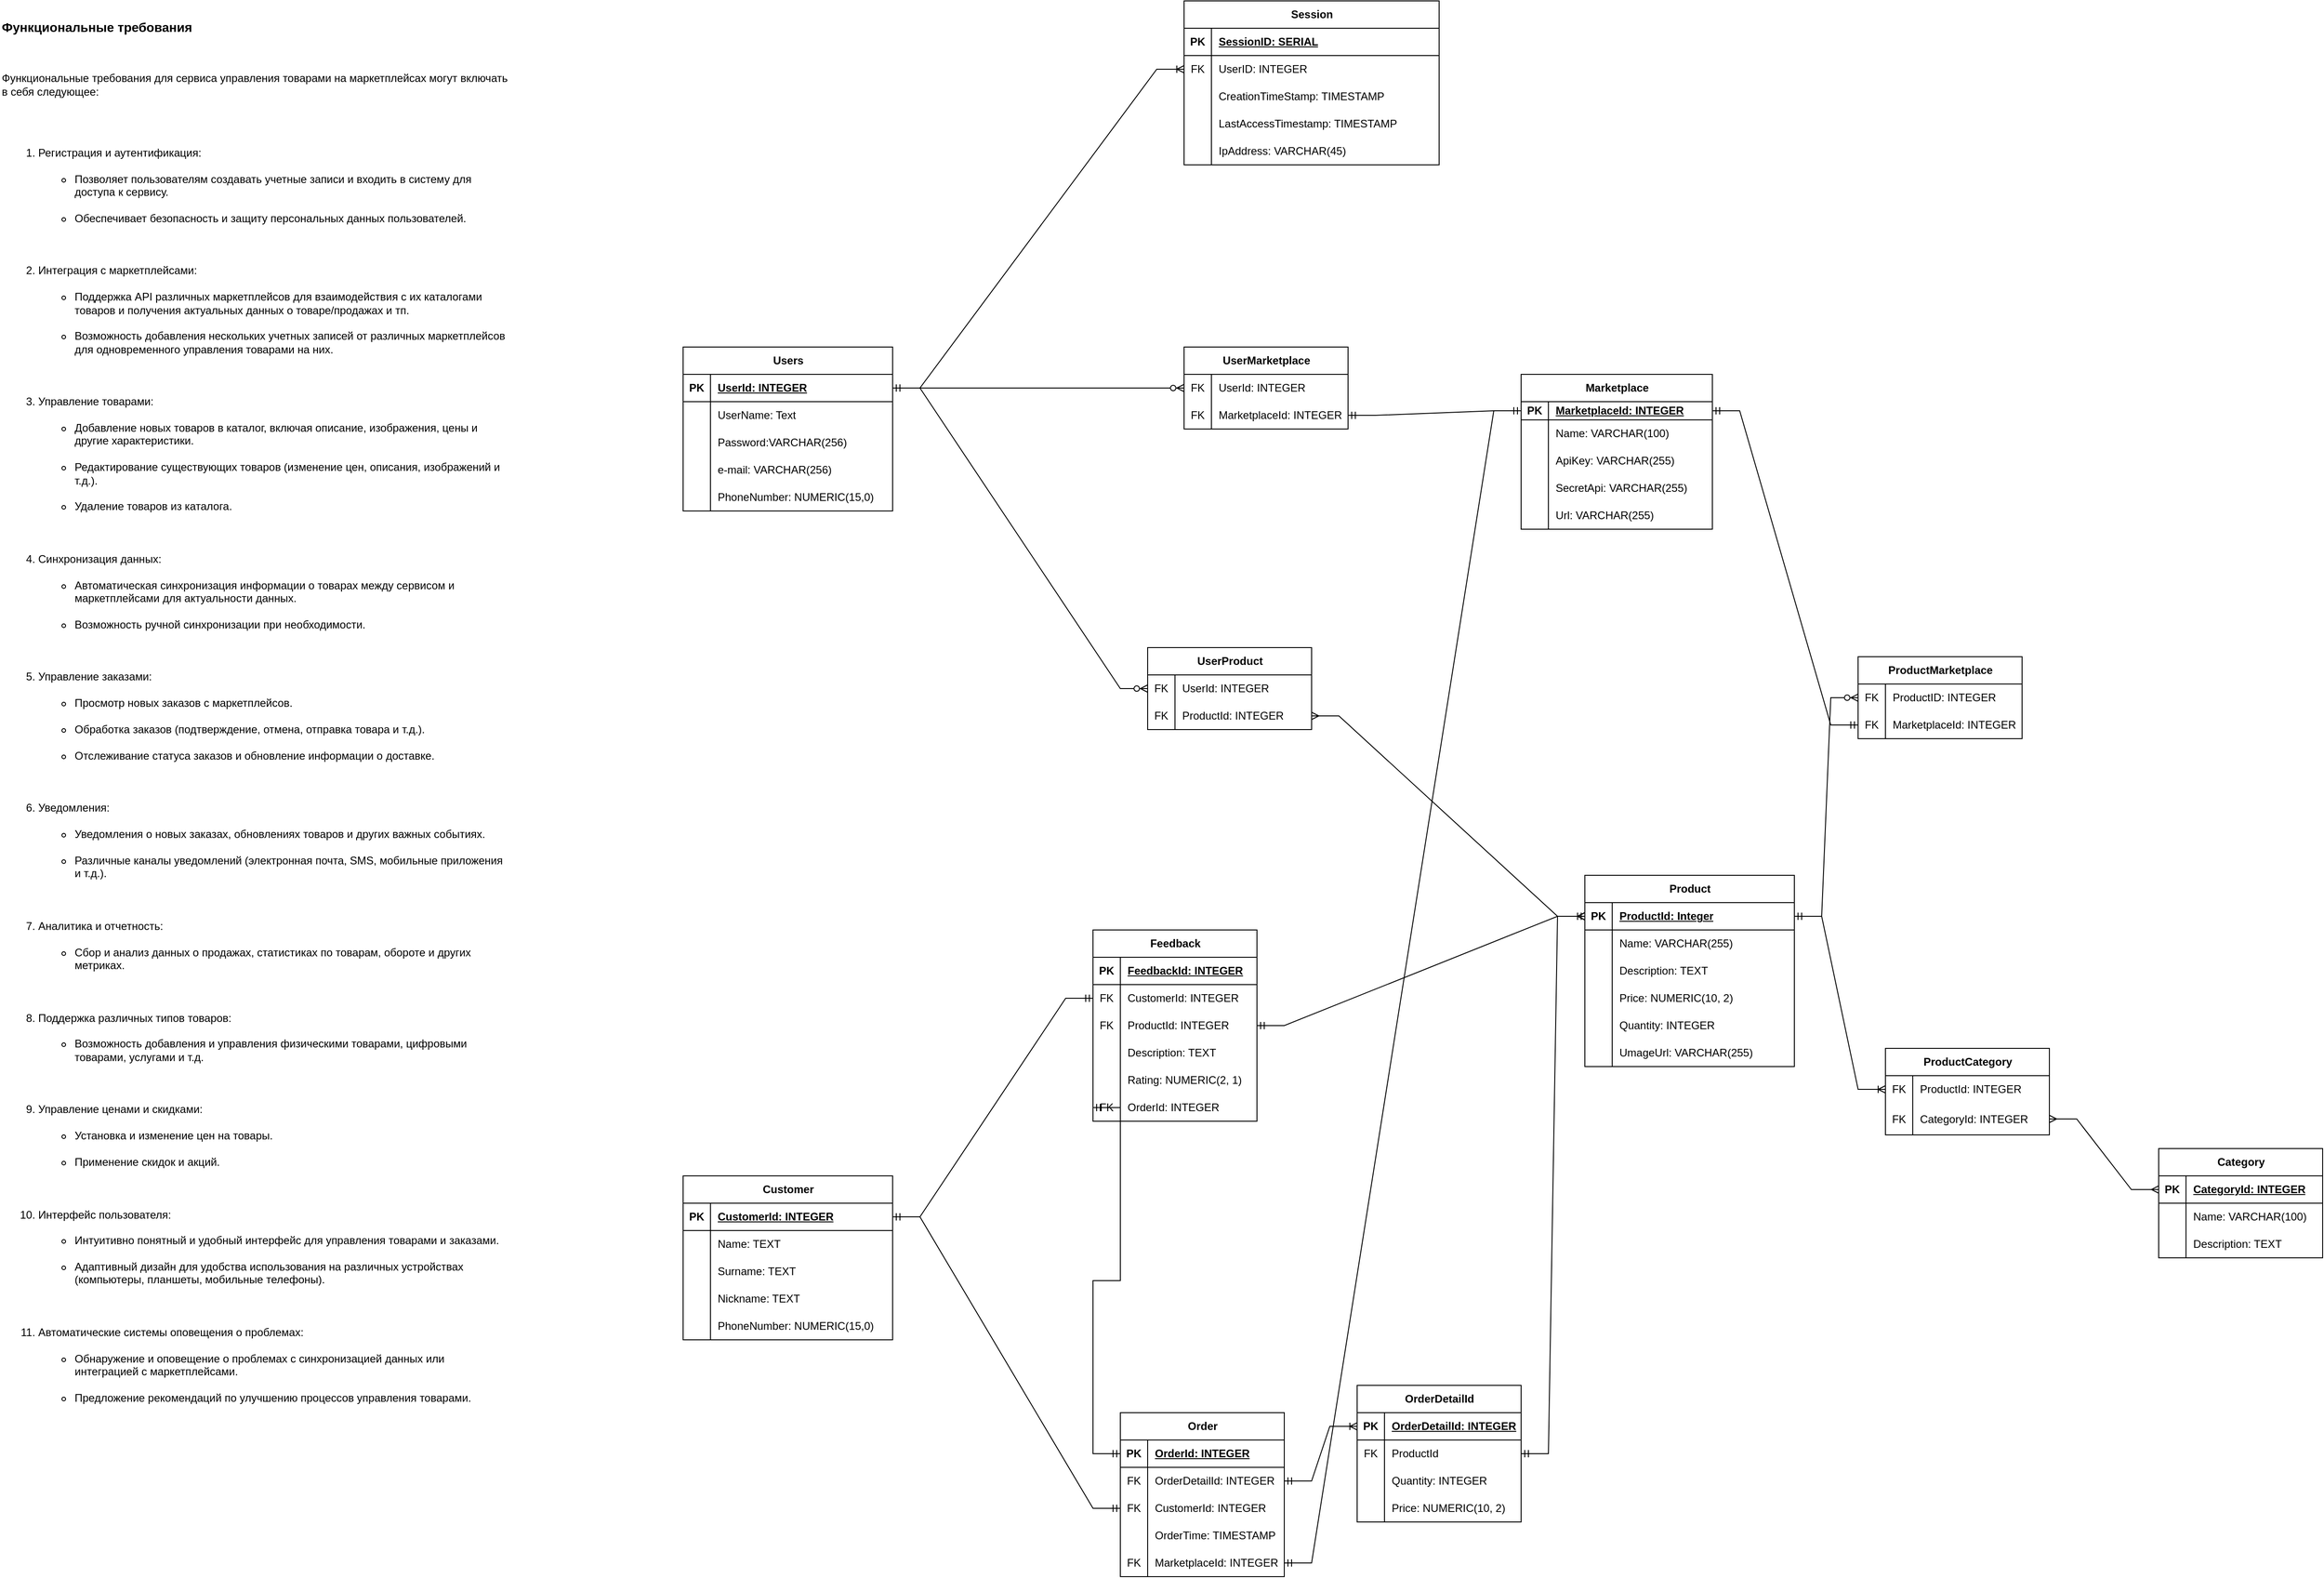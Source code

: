 <mxfile version="23.1.8" type="device">
  <diagram name="Page-1" id="Fq_VED_PseGkZEV6ti29">
    <mxGraphModel dx="6430" dy="2527" grid="1" gridSize="10" guides="1" tooltips="1" connect="1" arrows="1" fold="1" page="1" pageScale="1" pageWidth="850" pageHeight="1100" math="0" shadow="0">
      <root>
        <mxCell id="0" />
        <mxCell id="1" parent="0" />
        <mxCell id="oL42-6HOQlDBu_yHXLg2-1" value="&lt;h3&gt;Функциональные требования&lt;/h3&gt;&#xa;&lt;p&gt;Функциональные требования для сервиса управления товарами на маркетплейсах могут включать в себя следующее:&lt;/p&gt;&#xa;&lt;ol&gt;&#xa;&lt;li&gt;Регистрация и аутентификация:&#xa;&lt;ul&gt;&#xa;&lt;li&gt;Позволяет пользователям создавать учетные записи и входить в систему для доступа к сервису.&lt;/li&gt;&#xa;&lt;li&gt;Обеспечивает безопасность и защиту персональных данных пользователей.&lt;/li&gt;&#xa;&lt;/ul&gt;&#xa;&lt;/li&gt;&#xa;&lt;li&gt;Интеграция с маркетплейсами:&#xa;&lt;ul&gt;&#xa;&lt;li&gt;Поддержка API различных маркетплейсов для взаимодействия с их каталогами товаров и получения актуальных данных о товаре/продажах и тп.&lt;/li&gt;&#xa;&lt;li&gt;Возможность добавления нескольких учетных записей от различных маркетплейсов для одновременного управления товарами на них.&lt;/li&gt;&#xa;&lt;/ul&gt;&#xa;&lt;/li&gt;&#xa;&lt;li&gt;Управление товарами:&#xa;&lt;ul&gt;&#xa;&lt;li&gt;Добавление новых товаров в каталог, включая описание, изображения, цены и другие характеристики.&lt;/li&gt;&#xa;&lt;li&gt;Редактирование существующих товаров (изменение цен, описания, изображений и т.д.).&lt;/li&gt;&#xa;&lt;li&gt;Удаление товаров из каталога.&lt;/li&gt;&#xa;&lt;/ul&gt;&#xa;&lt;/li&gt;&#xa;&lt;li&gt;Синхронизация данных:&#xa;&lt;ul&gt;&#xa;&lt;li&gt;Автоматическая синхронизация информации о товарах между сервисом и маркетплейсами для актуальности данных.&lt;/li&gt;&#xa;&lt;li&gt;Возможность ручной синхронизации при необходимости.&lt;/li&gt;&#xa;&lt;/ul&gt;&#xa;&lt;/li&gt;&#xa;&lt;li&gt;Управление заказами:&#xa;&lt;ul&gt;&#xa;&lt;li&gt;Просмотр новых заказов с маркетплейсов.&lt;/li&gt;&#xa;&lt;li&gt;Обработка заказов (подтверждение, отмена, отправка товара и т.д.).&lt;/li&gt;&#xa;&lt;li&gt;Отслеживание статуса заказов и обновление информации о доставке.&lt;/li&gt;&#xa;&lt;/ul&gt;&#xa;&lt;/li&gt;&#xa;&lt;li&gt;Уведомления:&#xa;&lt;ul&gt;&#xa;&lt;li&gt;Уведомления о новых заказах, обновлениях товаров и других важных событиях.&lt;/li&gt;&#xa;&lt;li&gt;Различные каналы уведомлений (электронная почта, SMS, мобильные приложения и т.д.).&lt;/li&gt;&#xa;&lt;/ul&gt;&#xa;&lt;/li&gt;&#xa;&lt;li&gt;Аналитика и отчетность:&#xa;&lt;ul&gt;&#xa;&lt;li&gt;Сбор и анализ данных о продажах, статистиках по товарам, обороте и других метриках.&lt;/li&gt;&#xa;&lt;/ul&gt;&#xa;&lt;/li&gt;&#xa;&lt;li&gt;Поддержка различных типов товаров:&#xa;&lt;ul&gt;&#xa;&lt;li&gt;Возможность добавления и управления физическими товарами, цифровыми товарами, услугами и т.д.&lt;/li&gt;&#xa;&lt;/ul&gt;&#xa;&lt;/li&gt;&#xa;&lt;li&gt;Управление ценами и скидками:&#xa;&lt;ul&gt;&#xa;&lt;li&gt;Установка и изменение цен на товары.&lt;/li&gt;&#xa;&lt;li&gt;Применение скидок и акций.&lt;/li&gt;&#xa;&lt;/ul&gt;&#xa;&lt;/li&gt;&#xa;&lt;li&gt;Интерфейс пользователя:&#xa;&lt;ul&gt;&#xa;&lt;li&gt;Интуитивно понятный и удобный интерфейс для управления товарами и заказами.&lt;/li&gt;&#xa;&lt;li&gt;Адаптивный дизайн для удобства использования на различных устройствах (компьютеры, планшеты, мобильные телефоны).&lt;/li&gt;&#xa;&lt;/ul&gt;&#xa;&lt;/li&gt;&#xa;&lt;li&gt;Автоматические системы оповещения о проблемах:&#xa;&lt;ul&gt;&#xa;&lt;li&gt;Обнаружение и оповещение о проблемах с синхронизацией данных или интеграцией с маркетплейсами.&lt;/li&gt;&#xa;&lt;li&gt;Предложение рекомендаций по улучшению процессов управления товарами.&lt;/li&gt;&#xa;&lt;/ul&gt;&#xa;&lt;/li&gt;&#xa;&lt;/ol&gt;" style="text;whiteSpace=wrap;html=1;" parent="1" vertex="1">
          <mxGeometry x="-70" y="200" width="560" height="1690" as="geometry" />
        </mxCell>
        <mxCell id="oL42-6HOQlDBu_yHXLg2-2" value="Users" style="shape=table;startSize=30;container=1;collapsible=1;childLayout=tableLayout;fixedRows=1;rowLines=0;fontStyle=1;align=center;resizeLast=1;html=1;" parent="1" vertex="1">
          <mxGeometry x="680" y="580" width="230" height="180" as="geometry" />
        </mxCell>
        <mxCell id="oL42-6HOQlDBu_yHXLg2-3" value="" style="shape=tableRow;horizontal=0;startSize=0;swimlaneHead=0;swimlaneBody=0;fillColor=none;collapsible=0;dropTarget=0;points=[[0,0.5],[1,0.5]];portConstraint=eastwest;top=0;left=0;right=0;bottom=1;" parent="oL42-6HOQlDBu_yHXLg2-2" vertex="1">
          <mxGeometry y="30" width="230" height="30" as="geometry" />
        </mxCell>
        <mxCell id="oL42-6HOQlDBu_yHXLg2-4" value="PK" style="shape=partialRectangle;connectable=0;fillColor=none;top=0;left=0;bottom=0;right=0;fontStyle=1;overflow=hidden;whiteSpace=wrap;html=1;" parent="oL42-6HOQlDBu_yHXLg2-3" vertex="1">
          <mxGeometry width="30" height="30" as="geometry">
            <mxRectangle width="30" height="30" as="alternateBounds" />
          </mxGeometry>
        </mxCell>
        <mxCell id="oL42-6HOQlDBu_yHXLg2-5" value="UserId: INTEGER" style="shape=partialRectangle;connectable=0;fillColor=none;top=0;left=0;bottom=0;right=0;align=left;spacingLeft=6;fontStyle=5;overflow=hidden;whiteSpace=wrap;html=1;" parent="oL42-6HOQlDBu_yHXLg2-3" vertex="1">
          <mxGeometry x="30" width="200" height="30" as="geometry">
            <mxRectangle width="200" height="30" as="alternateBounds" />
          </mxGeometry>
        </mxCell>
        <mxCell id="oL42-6HOQlDBu_yHXLg2-6" value="" style="shape=tableRow;horizontal=0;startSize=0;swimlaneHead=0;swimlaneBody=0;fillColor=none;collapsible=0;dropTarget=0;points=[[0,0.5],[1,0.5]];portConstraint=eastwest;top=0;left=0;right=0;bottom=0;" parent="oL42-6HOQlDBu_yHXLg2-2" vertex="1">
          <mxGeometry y="60" width="230" height="30" as="geometry" />
        </mxCell>
        <mxCell id="oL42-6HOQlDBu_yHXLg2-7" value="" style="shape=partialRectangle;connectable=0;fillColor=none;top=0;left=0;bottom=0;right=0;editable=1;overflow=hidden;whiteSpace=wrap;html=1;" parent="oL42-6HOQlDBu_yHXLg2-6" vertex="1">
          <mxGeometry width="30" height="30" as="geometry">
            <mxRectangle width="30" height="30" as="alternateBounds" />
          </mxGeometry>
        </mxCell>
        <mxCell id="oL42-6HOQlDBu_yHXLg2-8" value="UserName: Text" style="shape=partialRectangle;connectable=0;fillColor=none;top=0;left=0;bottom=0;right=0;align=left;spacingLeft=6;overflow=hidden;whiteSpace=wrap;html=1;" parent="oL42-6HOQlDBu_yHXLg2-6" vertex="1">
          <mxGeometry x="30" width="200" height="30" as="geometry">
            <mxRectangle width="200" height="30" as="alternateBounds" />
          </mxGeometry>
        </mxCell>
        <mxCell id="oL42-6HOQlDBu_yHXLg2-9" value="" style="shape=tableRow;horizontal=0;startSize=0;swimlaneHead=0;swimlaneBody=0;fillColor=none;collapsible=0;dropTarget=0;points=[[0,0.5],[1,0.5]];portConstraint=eastwest;top=0;left=0;right=0;bottom=0;" parent="oL42-6HOQlDBu_yHXLg2-2" vertex="1">
          <mxGeometry y="90" width="230" height="30" as="geometry" />
        </mxCell>
        <mxCell id="oL42-6HOQlDBu_yHXLg2-10" value="" style="shape=partialRectangle;connectable=0;fillColor=none;top=0;left=0;bottom=0;right=0;editable=1;overflow=hidden;whiteSpace=wrap;html=1;" parent="oL42-6HOQlDBu_yHXLg2-9" vertex="1">
          <mxGeometry width="30" height="30" as="geometry">
            <mxRectangle width="30" height="30" as="alternateBounds" />
          </mxGeometry>
        </mxCell>
        <mxCell id="oL42-6HOQlDBu_yHXLg2-11" value="Password:VARCHAR(256)" style="shape=partialRectangle;connectable=0;fillColor=none;top=0;left=0;bottom=0;right=0;align=left;spacingLeft=6;overflow=hidden;whiteSpace=wrap;html=1;" parent="oL42-6HOQlDBu_yHXLg2-9" vertex="1">
          <mxGeometry x="30" width="200" height="30" as="geometry">
            <mxRectangle width="200" height="30" as="alternateBounds" />
          </mxGeometry>
        </mxCell>
        <mxCell id="oL42-6HOQlDBu_yHXLg2-12" value="" style="shape=tableRow;horizontal=0;startSize=0;swimlaneHead=0;swimlaneBody=0;fillColor=none;collapsible=0;dropTarget=0;points=[[0,0.5],[1,0.5]];portConstraint=eastwest;top=0;left=0;right=0;bottom=0;" parent="oL42-6HOQlDBu_yHXLg2-2" vertex="1">
          <mxGeometry y="120" width="230" height="30" as="geometry" />
        </mxCell>
        <mxCell id="oL42-6HOQlDBu_yHXLg2-13" value="" style="shape=partialRectangle;connectable=0;fillColor=none;top=0;left=0;bottom=0;right=0;editable=1;overflow=hidden;whiteSpace=wrap;html=1;" parent="oL42-6HOQlDBu_yHXLg2-12" vertex="1">
          <mxGeometry width="30" height="30" as="geometry">
            <mxRectangle width="30" height="30" as="alternateBounds" />
          </mxGeometry>
        </mxCell>
        <mxCell id="oL42-6HOQlDBu_yHXLg2-14" value="e-mail: VARCHAR(256)" style="shape=partialRectangle;connectable=0;fillColor=none;top=0;left=0;bottom=0;right=0;align=left;spacingLeft=6;overflow=hidden;whiteSpace=wrap;html=1;" parent="oL42-6HOQlDBu_yHXLg2-12" vertex="1">
          <mxGeometry x="30" width="200" height="30" as="geometry">
            <mxRectangle width="200" height="30" as="alternateBounds" />
          </mxGeometry>
        </mxCell>
        <mxCell id="oL42-6HOQlDBu_yHXLg2-29" value="" style="shape=tableRow;horizontal=0;startSize=0;swimlaneHead=0;swimlaneBody=0;fillColor=none;collapsible=0;dropTarget=0;points=[[0,0.5],[1,0.5]];portConstraint=eastwest;top=0;left=0;right=0;bottom=0;" parent="oL42-6HOQlDBu_yHXLg2-2" vertex="1">
          <mxGeometry y="150" width="230" height="30" as="geometry" />
        </mxCell>
        <mxCell id="oL42-6HOQlDBu_yHXLg2-30" value="" style="shape=partialRectangle;connectable=0;fillColor=none;top=0;left=0;bottom=0;right=0;editable=1;overflow=hidden;whiteSpace=wrap;html=1;" parent="oL42-6HOQlDBu_yHXLg2-29" vertex="1">
          <mxGeometry width="30" height="30" as="geometry">
            <mxRectangle width="30" height="30" as="alternateBounds" />
          </mxGeometry>
        </mxCell>
        <mxCell id="oL42-6HOQlDBu_yHXLg2-31" value="PhoneNumber: NUMERIC(15,0)" style="shape=partialRectangle;connectable=0;fillColor=none;top=0;left=0;bottom=0;right=0;align=left;spacingLeft=6;overflow=hidden;whiteSpace=wrap;html=1;" parent="oL42-6HOQlDBu_yHXLg2-29" vertex="1">
          <mxGeometry x="30" width="200" height="30" as="geometry">
            <mxRectangle width="200" height="30" as="alternateBounds" />
          </mxGeometry>
        </mxCell>
        <mxCell id="oL42-6HOQlDBu_yHXLg2-32" value="Session" style="shape=table;startSize=30;container=1;collapsible=1;childLayout=tableLayout;fixedRows=1;rowLines=0;fontStyle=1;align=center;resizeLast=1;html=1;" parent="1" vertex="1">
          <mxGeometry x="1230" y="200" width="280" height="180" as="geometry" />
        </mxCell>
        <mxCell id="oL42-6HOQlDBu_yHXLg2-33" value="" style="shape=tableRow;horizontal=0;startSize=0;swimlaneHead=0;swimlaneBody=0;fillColor=none;collapsible=0;dropTarget=0;points=[[0,0.5],[1,0.5]];portConstraint=eastwest;top=0;left=0;right=0;bottom=1;" parent="oL42-6HOQlDBu_yHXLg2-32" vertex="1">
          <mxGeometry y="30" width="280" height="30" as="geometry" />
        </mxCell>
        <mxCell id="oL42-6HOQlDBu_yHXLg2-34" value="PK" style="shape=partialRectangle;connectable=0;fillColor=none;top=0;left=0;bottom=0;right=0;fontStyle=1;overflow=hidden;whiteSpace=wrap;html=1;" parent="oL42-6HOQlDBu_yHXLg2-33" vertex="1">
          <mxGeometry width="30" height="30" as="geometry">
            <mxRectangle width="30" height="30" as="alternateBounds" />
          </mxGeometry>
        </mxCell>
        <mxCell id="oL42-6HOQlDBu_yHXLg2-35" value="SessionID: SERIAL" style="shape=partialRectangle;connectable=0;fillColor=none;top=0;left=0;bottom=0;right=0;align=left;spacingLeft=6;fontStyle=5;overflow=hidden;whiteSpace=wrap;html=1;" parent="oL42-6HOQlDBu_yHXLg2-33" vertex="1">
          <mxGeometry x="30" width="250" height="30" as="geometry">
            <mxRectangle width="250" height="30" as="alternateBounds" />
          </mxGeometry>
        </mxCell>
        <mxCell id="oL42-6HOQlDBu_yHXLg2-36" value="" style="shape=tableRow;horizontal=0;startSize=0;swimlaneHead=0;swimlaneBody=0;fillColor=none;collapsible=0;dropTarget=0;points=[[0,0.5],[1,0.5]];portConstraint=eastwest;top=0;left=0;right=0;bottom=0;" parent="oL42-6HOQlDBu_yHXLg2-32" vertex="1">
          <mxGeometry y="60" width="280" height="30" as="geometry" />
        </mxCell>
        <mxCell id="oL42-6HOQlDBu_yHXLg2-37" value="FK" style="shape=partialRectangle;connectable=0;fillColor=none;top=0;left=0;bottom=0;right=0;editable=1;overflow=hidden;whiteSpace=wrap;html=1;" parent="oL42-6HOQlDBu_yHXLg2-36" vertex="1">
          <mxGeometry width="30" height="30" as="geometry">
            <mxRectangle width="30" height="30" as="alternateBounds" />
          </mxGeometry>
        </mxCell>
        <mxCell id="oL42-6HOQlDBu_yHXLg2-38" value="UserID: INTEGER" style="shape=partialRectangle;connectable=0;fillColor=none;top=0;left=0;bottom=0;right=0;align=left;spacingLeft=6;overflow=hidden;whiteSpace=wrap;html=1;" parent="oL42-6HOQlDBu_yHXLg2-36" vertex="1">
          <mxGeometry x="30" width="250" height="30" as="geometry">
            <mxRectangle width="250" height="30" as="alternateBounds" />
          </mxGeometry>
        </mxCell>
        <mxCell id="oL42-6HOQlDBu_yHXLg2-39" value="" style="shape=tableRow;horizontal=0;startSize=0;swimlaneHead=0;swimlaneBody=0;fillColor=none;collapsible=0;dropTarget=0;points=[[0,0.5],[1,0.5]];portConstraint=eastwest;top=0;left=0;right=0;bottom=0;" parent="oL42-6HOQlDBu_yHXLg2-32" vertex="1">
          <mxGeometry y="90" width="280" height="30" as="geometry" />
        </mxCell>
        <mxCell id="oL42-6HOQlDBu_yHXLg2-40" value="" style="shape=partialRectangle;connectable=0;fillColor=none;top=0;left=0;bottom=0;right=0;editable=1;overflow=hidden;whiteSpace=wrap;html=1;" parent="oL42-6HOQlDBu_yHXLg2-39" vertex="1">
          <mxGeometry width="30" height="30" as="geometry">
            <mxRectangle width="30" height="30" as="alternateBounds" />
          </mxGeometry>
        </mxCell>
        <mxCell id="oL42-6HOQlDBu_yHXLg2-41" value="CreationTimeStamp: TIMESTAMP" style="shape=partialRectangle;connectable=0;fillColor=none;top=0;left=0;bottom=0;right=0;align=left;spacingLeft=6;overflow=hidden;whiteSpace=wrap;html=1;" parent="oL42-6HOQlDBu_yHXLg2-39" vertex="1">
          <mxGeometry x="30" width="250" height="30" as="geometry">
            <mxRectangle width="250" height="30" as="alternateBounds" />
          </mxGeometry>
        </mxCell>
        <mxCell id="oL42-6HOQlDBu_yHXLg2-42" value="" style="shape=tableRow;horizontal=0;startSize=0;swimlaneHead=0;swimlaneBody=0;fillColor=none;collapsible=0;dropTarget=0;points=[[0,0.5],[1,0.5]];portConstraint=eastwest;top=0;left=0;right=0;bottom=0;" parent="oL42-6HOQlDBu_yHXLg2-32" vertex="1">
          <mxGeometry y="120" width="280" height="30" as="geometry" />
        </mxCell>
        <mxCell id="oL42-6HOQlDBu_yHXLg2-43" value="" style="shape=partialRectangle;connectable=0;fillColor=none;top=0;left=0;bottom=0;right=0;editable=1;overflow=hidden;whiteSpace=wrap;html=1;" parent="oL42-6HOQlDBu_yHXLg2-42" vertex="1">
          <mxGeometry width="30" height="30" as="geometry">
            <mxRectangle width="30" height="30" as="alternateBounds" />
          </mxGeometry>
        </mxCell>
        <mxCell id="oL42-6HOQlDBu_yHXLg2-44" value="LastAccessTimestamp: TIMESTAMP" style="shape=partialRectangle;connectable=0;fillColor=none;top=0;left=0;bottom=0;right=0;align=left;spacingLeft=6;overflow=hidden;whiteSpace=wrap;html=1;" parent="oL42-6HOQlDBu_yHXLg2-42" vertex="1">
          <mxGeometry x="30" width="250" height="30" as="geometry">
            <mxRectangle width="250" height="30" as="alternateBounds" />
          </mxGeometry>
        </mxCell>
        <mxCell id="oL42-6HOQlDBu_yHXLg2-45" value="" style="shape=tableRow;horizontal=0;startSize=0;swimlaneHead=0;swimlaneBody=0;fillColor=none;collapsible=0;dropTarget=0;points=[[0,0.5],[1,0.5]];portConstraint=eastwest;top=0;left=0;right=0;bottom=0;" parent="oL42-6HOQlDBu_yHXLg2-32" vertex="1">
          <mxGeometry y="150" width="280" height="30" as="geometry" />
        </mxCell>
        <mxCell id="oL42-6HOQlDBu_yHXLg2-46" value="" style="shape=partialRectangle;connectable=0;fillColor=none;top=0;left=0;bottom=0;right=0;editable=1;overflow=hidden;whiteSpace=wrap;html=1;" parent="oL42-6HOQlDBu_yHXLg2-45" vertex="1">
          <mxGeometry width="30" height="30" as="geometry">
            <mxRectangle width="30" height="30" as="alternateBounds" />
          </mxGeometry>
        </mxCell>
        <mxCell id="oL42-6HOQlDBu_yHXLg2-47" value="IpAddress: VARCHAR(45)" style="shape=partialRectangle;connectable=0;fillColor=none;top=0;left=0;bottom=0;right=0;align=left;spacingLeft=6;overflow=hidden;whiteSpace=wrap;html=1;" parent="oL42-6HOQlDBu_yHXLg2-45" vertex="1">
          <mxGeometry x="30" width="250" height="30" as="geometry">
            <mxRectangle width="250" height="30" as="alternateBounds" />
          </mxGeometry>
        </mxCell>
        <mxCell id="oL42-6HOQlDBu_yHXLg2-49" value="UserMarketplace" style="shape=table;startSize=30;container=1;collapsible=1;childLayout=tableLayout;fixedRows=1;rowLines=0;fontStyle=1;align=center;resizeLast=1;html=1;" parent="1" vertex="1">
          <mxGeometry x="1230" y="580" width="180" height="90" as="geometry" />
        </mxCell>
        <mxCell id="oL42-6HOQlDBu_yHXLg2-53" value="" style="shape=tableRow;horizontal=0;startSize=0;swimlaneHead=0;swimlaneBody=0;fillColor=none;collapsible=0;dropTarget=0;points=[[0,0.5],[1,0.5]];portConstraint=eastwest;top=0;left=0;right=0;bottom=0;" parent="oL42-6HOQlDBu_yHXLg2-49" vertex="1">
          <mxGeometry y="30" width="180" height="30" as="geometry" />
        </mxCell>
        <mxCell id="oL42-6HOQlDBu_yHXLg2-54" value="FK" style="shape=partialRectangle;connectable=0;fillColor=none;top=0;left=0;bottom=0;right=0;editable=1;overflow=hidden;whiteSpace=wrap;html=1;" parent="oL42-6HOQlDBu_yHXLg2-53" vertex="1">
          <mxGeometry width="30" height="30" as="geometry">
            <mxRectangle width="30" height="30" as="alternateBounds" />
          </mxGeometry>
        </mxCell>
        <mxCell id="oL42-6HOQlDBu_yHXLg2-55" value="UserId: INTEGER" style="shape=partialRectangle;connectable=0;fillColor=none;top=0;left=0;bottom=0;right=0;align=left;spacingLeft=6;overflow=hidden;whiteSpace=wrap;html=1;" parent="oL42-6HOQlDBu_yHXLg2-53" vertex="1">
          <mxGeometry x="30" width="150" height="30" as="geometry">
            <mxRectangle width="150" height="30" as="alternateBounds" />
          </mxGeometry>
        </mxCell>
        <mxCell id="oL42-6HOQlDBu_yHXLg2-56" value="" style="shape=tableRow;horizontal=0;startSize=0;swimlaneHead=0;swimlaneBody=0;fillColor=none;collapsible=0;dropTarget=0;points=[[0,0.5],[1,0.5]];portConstraint=eastwest;top=0;left=0;right=0;bottom=0;" parent="oL42-6HOQlDBu_yHXLg2-49" vertex="1">
          <mxGeometry y="60" width="180" height="30" as="geometry" />
        </mxCell>
        <mxCell id="oL42-6HOQlDBu_yHXLg2-57" value="FK" style="shape=partialRectangle;connectable=0;fillColor=none;top=0;left=0;bottom=0;right=0;editable=1;overflow=hidden;whiteSpace=wrap;html=1;" parent="oL42-6HOQlDBu_yHXLg2-56" vertex="1">
          <mxGeometry width="30" height="30" as="geometry">
            <mxRectangle width="30" height="30" as="alternateBounds" />
          </mxGeometry>
        </mxCell>
        <mxCell id="oL42-6HOQlDBu_yHXLg2-58" value="MarketplaceId: INTEGER" style="shape=partialRectangle;connectable=0;fillColor=none;top=0;left=0;bottom=0;right=0;align=left;spacingLeft=6;overflow=hidden;whiteSpace=wrap;html=1;" parent="oL42-6HOQlDBu_yHXLg2-56" vertex="1">
          <mxGeometry x="30" width="150" height="30" as="geometry">
            <mxRectangle width="150" height="30" as="alternateBounds" />
          </mxGeometry>
        </mxCell>
        <mxCell id="oL42-6HOQlDBu_yHXLg2-62" value="" style="edgeStyle=entityRelationEdgeStyle;fontSize=12;html=1;endArrow=ERzeroToMany;startArrow=ERmandOne;rounded=0;entryX=0;entryY=0.5;entryDx=0;entryDy=0;exitX=1;exitY=0.25;exitDx=0;exitDy=0;" parent="1" source="oL42-6HOQlDBu_yHXLg2-2" target="oL42-6HOQlDBu_yHXLg2-53" edge="1">
          <mxGeometry width="100" height="100" relative="1" as="geometry">
            <mxPoint x="880" y="990" as="sourcePoint" />
            <mxPoint x="980" y="890" as="targetPoint" />
          </mxGeometry>
        </mxCell>
        <mxCell id="oL42-6HOQlDBu_yHXLg2-63" value="Marketplace" style="shape=table;startSize=30;container=1;collapsible=1;childLayout=tableLayout;fixedRows=1;rowLines=0;fontStyle=1;align=center;resizeLast=1;html=1;" parent="1" vertex="1">
          <mxGeometry x="1600" y="610" width="210" height="170" as="geometry" />
        </mxCell>
        <mxCell id="oL42-6HOQlDBu_yHXLg2-64" value="" style="shape=tableRow;horizontal=0;startSize=0;swimlaneHead=0;swimlaneBody=0;fillColor=none;collapsible=0;dropTarget=0;points=[[0,0.5],[1,0.5]];portConstraint=eastwest;top=0;left=0;right=0;bottom=1;" parent="oL42-6HOQlDBu_yHXLg2-63" vertex="1">
          <mxGeometry y="30" width="210" height="20" as="geometry" />
        </mxCell>
        <mxCell id="oL42-6HOQlDBu_yHXLg2-65" value="PK" style="shape=partialRectangle;connectable=0;fillColor=none;top=0;left=0;bottom=0;right=0;fontStyle=1;overflow=hidden;whiteSpace=wrap;html=1;" parent="oL42-6HOQlDBu_yHXLg2-64" vertex="1">
          <mxGeometry width="30" height="20" as="geometry">
            <mxRectangle width="30" height="20" as="alternateBounds" />
          </mxGeometry>
        </mxCell>
        <mxCell id="oL42-6HOQlDBu_yHXLg2-66" value="MarketplaceId: INTEGER" style="shape=partialRectangle;connectable=0;fillColor=none;top=0;left=0;bottom=0;right=0;align=left;spacingLeft=6;fontStyle=5;overflow=hidden;whiteSpace=wrap;html=1;" parent="oL42-6HOQlDBu_yHXLg2-64" vertex="1">
          <mxGeometry x="30" width="180" height="20" as="geometry">
            <mxRectangle width="180" height="20" as="alternateBounds" />
          </mxGeometry>
        </mxCell>
        <mxCell id="oL42-6HOQlDBu_yHXLg2-67" value="" style="shape=tableRow;horizontal=0;startSize=0;swimlaneHead=0;swimlaneBody=0;fillColor=none;collapsible=0;dropTarget=0;points=[[0,0.5],[1,0.5]];portConstraint=eastwest;top=0;left=0;right=0;bottom=0;" parent="oL42-6HOQlDBu_yHXLg2-63" vertex="1">
          <mxGeometry y="50" width="210" height="30" as="geometry" />
        </mxCell>
        <mxCell id="oL42-6HOQlDBu_yHXLg2-68" value="" style="shape=partialRectangle;connectable=0;fillColor=none;top=0;left=0;bottom=0;right=0;editable=1;overflow=hidden;whiteSpace=wrap;html=1;" parent="oL42-6HOQlDBu_yHXLg2-67" vertex="1">
          <mxGeometry width="30" height="30" as="geometry">
            <mxRectangle width="30" height="30" as="alternateBounds" />
          </mxGeometry>
        </mxCell>
        <mxCell id="oL42-6HOQlDBu_yHXLg2-69" value="Name: VARCHAR(100)" style="shape=partialRectangle;connectable=0;fillColor=none;top=0;left=0;bottom=0;right=0;align=left;spacingLeft=6;overflow=hidden;whiteSpace=wrap;html=1;" parent="oL42-6HOQlDBu_yHXLg2-67" vertex="1">
          <mxGeometry x="30" width="180" height="30" as="geometry">
            <mxRectangle width="180" height="30" as="alternateBounds" />
          </mxGeometry>
        </mxCell>
        <mxCell id="oL42-6HOQlDBu_yHXLg2-70" value="" style="shape=tableRow;horizontal=0;startSize=0;swimlaneHead=0;swimlaneBody=0;fillColor=none;collapsible=0;dropTarget=0;points=[[0,0.5],[1,0.5]];portConstraint=eastwest;top=0;left=0;right=0;bottom=0;" parent="oL42-6HOQlDBu_yHXLg2-63" vertex="1">
          <mxGeometry y="80" width="210" height="30" as="geometry" />
        </mxCell>
        <mxCell id="oL42-6HOQlDBu_yHXLg2-71" value="" style="shape=partialRectangle;connectable=0;fillColor=none;top=0;left=0;bottom=0;right=0;editable=1;overflow=hidden;whiteSpace=wrap;html=1;" parent="oL42-6HOQlDBu_yHXLg2-70" vertex="1">
          <mxGeometry width="30" height="30" as="geometry">
            <mxRectangle width="30" height="30" as="alternateBounds" />
          </mxGeometry>
        </mxCell>
        <mxCell id="oL42-6HOQlDBu_yHXLg2-72" value="ApiKey: VARCHAR(255)" style="shape=partialRectangle;connectable=0;fillColor=none;top=0;left=0;bottom=0;right=0;align=left;spacingLeft=6;overflow=hidden;whiteSpace=wrap;html=1;" parent="oL42-6HOQlDBu_yHXLg2-70" vertex="1">
          <mxGeometry x="30" width="180" height="30" as="geometry">
            <mxRectangle width="180" height="30" as="alternateBounds" />
          </mxGeometry>
        </mxCell>
        <mxCell id="oL42-6HOQlDBu_yHXLg2-73" value="" style="shape=tableRow;horizontal=0;startSize=0;swimlaneHead=0;swimlaneBody=0;fillColor=none;collapsible=0;dropTarget=0;points=[[0,0.5],[1,0.5]];portConstraint=eastwest;top=0;left=0;right=0;bottom=0;" parent="oL42-6HOQlDBu_yHXLg2-63" vertex="1">
          <mxGeometry y="110" width="210" height="30" as="geometry" />
        </mxCell>
        <mxCell id="oL42-6HOQlDBu_yHXLg2-74" value="" style="shape=partialRectangle;connectable=0;fillColor=none;top=0;left=0;bottom=0;right=0;editable=1;overflow=hidden;whiteSpace=wrap;html=1;" parent="oL42-6HOQlDBu_yHXLg2-73" vertex="1">
          <mxGeometry width="30" height="30" as="geometry">
            <mxRectangle width="30" height="30" as="alternateBounds" />
          </mxGeometry>
        </mxCell>
        <mxCell id="oL42-6HOQlDBu_yHXLg2-75" value="SecretApi: VARCHAR(255)" style="shape=partialRectangle;connectable=0;fillColor=none;top=0;left=0;bottom=0;right=0;align=left;spacingLeft=6;overflow=hidden;whiteSpace=wrap;html=1;" parent="oL42-6HOQlDBu_yHXLg2-73" vertex="1">
          <mxGeometry x="30" width="180" height="30" as="geometry">
            <mxRectangle width="180" height="30" as="alternateBounds" />
          </mxGeometry>
        </mxCell>
        <mxCell id="oL42-6HOQlDBu_yHXLg2-76" value="" style="shape=tableRow;horizontal=0;startSize=0;swimlaneHead=0;swimlaneBody=0;fillColor=none;collapsible=0;dropTarget=0;points=[[0,0.5],[1,0.5]];portConstraint=eastwest;top=0;left=0;right=0;bottom=0;" parent="oL42-6HOQlDBu_yHXLg2-63" vertex="1">
          <mxGeometry y="140" width="210" height="30" as="geometry" />
        </mxCell>
        <mxCell id="oL42-6HOQlDBu_yHXLg2-77" value="" style="shape=partialRectangle;connectable=0;fillColor=none;top=0;left=0;bottom=0;right=0;editable=1;overflow=hidden;whiteSpace=wrap;html=1;" parent="oL42-6HOQlDBu_yHXLg2-76" vertex="1">
          <mxGeometry width="30" height="30" as="geometry">
            <mxRectangle width="30" height="30" as="alternateBounds" />
          </mxGeometry>
        </mxCell>
        <mxCell id="oL42-6HOQlDBu_yHXLg2-78" value="Url: VARCHAR(255)" style="shape=partialRectangle;connectable=0;fillColor=none;top=0;left=0;bottom=0;right=0;align=left;spacingLeft=6;overflow=hidden;whiteSpace=wrap;html=1;" parent="oL42-6HOQlDBu_yHXLg2-76" vertex="1">
          <mxGeometry x="30" width="180" height="30" as="geometry">
            <mxRectangle width="180" height="30" as="alternateBounds" />
          </mxGeometry>
        </mxCell>
        <mxCell id="oL42-6HOQlDBu_yHXLg2-79" value="" style="edgeStyle=entityRelationEdgeStyle;fontSize=12;html=1;endArrow=ERmandOne;startArrow=ERmandOne;rounded=0;exitX=1;exitY=0.5;exitDx=0;exitDy=0;entryX=0;entryY=0.5;entryDx=0;entryDy=0;" parent="1" source="oL42-6HOQlDBu_yHXLg2-56" target="oL42-6HOQlDBu_yHXLg2-64" edge="1">
          <mxGeometry width="100" height="100" relative="1" as="geometry">
            <mxPoint x="1790" y="-130" as="sourcePoint" />
            <mxPoint x="1890" y="-230" as="targetPoint" />
          </mxGeometry>
        </mxCell>
        <mxCell id="oL42-6HOQlDBu_yHXLg2-81" value="" style="edgeStyle=entityRelationEdgeStyle;fontSize=12;html=1;endArrow=ERoneToMany;rounded=0;exitX=1;exitY=0.5;exitDx=0;exitDy=0;entryX=0;entryY=0.5;entryDx=0;entryDy=0;" parent="1" source="oL42-6HOQlDBu_yHXLg2-3" target="oL42-6HOQlDBu_yHXLg2-36" edge="1">
          <mxGeometry width="100" height="100" relative="1" as="geometry">
            <mxPoint x="950" y="530" as="sourcePoint" />
            <mxPoint x="1050" y="430" as="targetPoint" />
          </mxGeometry>
        </mxCell>
        <mxCell id="oL42-6HOQlDBu_yHXLg2-82" value="Product" style="shape=table;startSize=30;container=1;collapsible=1;childLayout=tableLayout;fixedRows=1;rowLines=0;fontStyle=1;align=center;resizeLast=1;html=1;" parent="1" vertex="1">
          <mxGeometry x="1670" y="1160" width="230" height="210" as="geometry" />
        </mxCell>
        <mxCell id="oL42-6HOQlDBu_yHXLg2-83" value="" style="shape=tableRow;horizontal=0;startSize=0;swimlaneHead=0;swimlaneBody=0;fillColor=none;collapsible=0;dropTarget=0;points=[[0,0.5,0,0,0],[0,1,0,0,15],[1,0.5,0,0,0]];portConstraint=eastwest;top=0;left=0;right=0;bottom=1;" parent="oL42-6HOQlDBu_yHXLg2-82" vertex="1">
          <mxGeometry y="30" width="230" height="30" as="geometry" />
        </mxCell>
        <mxCell id="oL42-6HOQlDBu_yHXLg2-84" value="PK" style="shape=partialRectangle;connectable=0;fillColor=none;top=0;left=0;bottom=0;right=0;fontStyle=1;overflow=hidden;whiteSpace=wrap;html=1;" parent="oL42-6HOQlDBu_yHXLg2-83" vertex="1">
          <mxGeometry width="30" height="30" as="geometry">
            <mxRectangle width="30" height="30" as="alternateBounds" />
          </mxGeometry>
        </mxCell>
        <mxCell id="oL42-6HOQlDBu_yHXLg2-85" value="ProductId: Integer" style="shape=partialRectangle;connectable=0;fillColor=none;top=0;left=0;bottom=0;right=0;align=left;spacingLeft=6;fontStyle=5;overflow=hidden;whiteSpace=wrap;html=1;" parent="oL42-6HOQlDBu_yHXLg2-83" vertex="1">
          <mxGeometry x="30" width="200" height="30" as="geometry">
            <mxRectangle width="200" height="30" as="alternateBounds" />
          </mxGeometry>
        </mxCell>
        <mxCell id="oL42-6HOQlDBu_yHXLg2-86" value="" style="shape=tableRow;horizontal=0;startSize=0;swimlaneHead=0;swimlaneBody=0;fillColor=none;collapsible=0;dropTarget=0;points=[[0,0.5],[1,0.5]];portConstraint=eastwest;top=0;left=0;right=0;bottom=0;" parent="oL42-6HOQlDBu_yHXLg2-82" vertex="1">
          <mxGeometry y="60" width="230" height="30" as="geometry" />
        </mxCell>
        <mxCell id="oL42-6HOQlDBu_yHXLg2-87" value="" style="shape=partialRectangle;connectable=0;fillColor=none;top=0;left=0;bottom=0;right=0;editable=1;overflow=hidden;whiteSpace=wrap;html=1;" parent="oL42-6HOQlDBu_yHXLg2-86" vertex="1">
          <mxGeometry width="30" height="30" as="geometry">
            <mxRectangle width="30" height="30" as="alternateBounds" />
          </mxGeometry>
        </mxCell>
        <mxCell id="oL42-6HOQlDBu_yHXLg2-88" value="Name: VARCHAR(255)" style="shape=partialRectangle;connectable=0;fillColor=none;top=0;left=0;bottom=0;right=0;align=left;spacingLeft=6;overflow=hidden;whiteSpace=wrap;html=1;" parent="oL42-6HOQlDBu_yHXLg2-86" vertex="1">
          <mxGeometry x="30" width="200" height="30" as="geometry">
            <mxRectangle width="200" height="30" as="alternateBounds" />
          </mxGeometry>
        </mxCell>
        <mxCell id="oL42-6HOQlDBu_yHXLg2-89" value="" style="shape=tableRow;horizontal=0;startSize=0;swimlaneHead=0;swimlaneBody=0;fillColor=none;collapsible=0;dropTarget=0;points=[[0,0.5],[1,0.5]];portConstraint=eastwest;top=0;left=0;right=0;bottom=0;" parent="oL42-6HOQlDBu_yHXLg2-82" vertex="1">
          <mxGeometry y="90" width="230" height="30" as="geometry" />
        </mxCell>
        <mxCell id="oL42-6HOQlDBu_yHXLg2-90" value="" style="shape=partialRectangle;connectable=0;fillColor=none;top=0;left=0;bottom=0;right=0;editable=1;overflow=hidden;whiteSpace=wrap;html=1;" parent="oL42-6HOQlDBu_yHXLg2-89" vertex="1">
          <mxGeometry width="30" height="30" as="geometry">
            <mxRectangle width="30" height="30" as="alternateBounds" />
          </mxGeometry>
        </mxCell>
        <mxCell id="oL42-6HOQlDBu_yHXLg2-91" value="Description: TEXT" style="shape=partialRectangle;connectable=0;fillColor=none;top=0;left=0;bottom=0;right=0;align=left;spacingLeft=6;overflow=hidden;whiteSpace=wrap;html=1;" parent="oL42-6HOQlDBu_yHXLg2-89" vertex="1">
          <mxGeometry x="30" width="200" height="30" as="geometry">
            <mxRectangle width="200" height="30" as="alternateBounds" />
          </mxGeometry>
        </mxCell>
        <mxCell id="oL42-6HOQlDBu_yHXLg2-92" value="" style="shape=tableRow;horizontal=0;startSize=0;swimlaneHead=0;swimlaneBody=0;fillColor=none;collapsible=0;dropTarget=0;points=[[0,0.5],[1,0.5]];portConstraint=eastwest;top=0;left=0;right=0;bottom=0;" parent="oL42-6HOQlDBu_yHXLg2-82" vertex="1">
          <mxGeometry y="120" width="230" height="30" as="geometry" />
        </mxCell>
        <mxCell id="oL42-6HOQlDBu_yHXLg2-93" value="" style="shape=partialRectangle;connectable=0;fillColor=none;top=0;left=0;bottom=0;right=0;editable=1;overflow=hidden;whiteSpace=wrap;html=1;" parent="oL42-6HOQlDBu_yHXLg2-92" vertex="1">
          <mxGeometry width="30" height="30" as="geometry">
            <mxRectangle width="30" height="30" as="alternateBounds" />
          </mxGeometry>
        </mxCell>
        <mxCell id="oL42-6HOQlDBu_yHXLg2-94" value="Price: NUMERIC(10, 2)" style="shape=partialRectangle;connectable=0;fillColor=none;top=0;left=0;bottom=0;right=0;align=left;spacingLeft=6;overflow=hidden;whiteSpace=wrap;html=1;" parent="oL42-6HOQlDBu_yHXLg2-92" vertex="1">
          <mxGeometry x="30" width="200" height="30" as="geometry">
            <mxRectangle width="200" height="30" as="alternateBounds" />
          </mxGeometry>
        </mxCell>
        <mxCell id="oL42-6HOQlDBu_yHXLg2-95" value="" style="shape=tableRow;horizontal=0;startSize=0;swimlaneHead=0;swimlaneBody=0;fillColor=none;collapsible=0;dropTarget=0;points=[[0,0.5],[1,0.5]];portConstraint=eastwest;top=0;left=0;right=0;bottom=0;" parent="oL42-6HOQlDBu_yHXLg2-82" vertex="1">
          <mxGeometry y="150" width="230" height="30" as="geometry" />
        </mxCell>
        <mxCell id="oL42-6HOQlDBu_yHXLg2-96" value="" style="shape=partialRectangle;connectable=0;fillColor=none;top=0;left=0;bottom=0;right=0;editable=1;overflow=hidden;whiteSpace=wrap;html=1;" parent="oL42-6HOQlDBu_yHXLg2-95" vertex="1">
          <mxGeometry width="30" height="30" as="geometry">
            <mxRectangle width="30" height="30" as="alternateBounds" />
          </mxGeometry>
        </mxCell>
        <mxCell id="oL42-6HOQlDBu_yHXLg2-97" value="&lt;div&gt;Quantity: INTEGER&lt;br&gt;&lt;/div&gt;" style="shape=partialRectangle;connectable=0;fillColor=none;top=0;left=0;bottom=0;right=0;align=left;spacingLeft=6;overflow=hidden;whiteSpace=wrap;html=1;" parent="oL42-6HOQlDBu_yHXLg2-95" vertex="1">
          <mxGeometry x="30" width="200" height="30" as="geometry">
            <mxRectangle width="200" height="30" as="alternateBounds" />
          </mxGeometry>
        </mxCell>
        <mxCell id="oL42-6HOQlDBu_yHXLg2-98" value="" style="shape=tableRow;horizontal=0;startSize=0;swimlaneHead=0;swimlaneBody=0;fillColor=none;collapsible=0;dropTarget=0;points=[[0,0.5],[1,0.5]];portConstraint=eastwest;top=0;left=0;right=0;bottom=0;" parent="oL42-6HOQlDBu_yHXLg2-82" vertex="1">
          <mxGeometry y="180" width="230" height="30" as="geometry" />
        </mxCell>
        <mxCell id="oL42-6HOQlDBu_yHXLg2-99" value="" style="shape=partialRectangle;connectable=0;fillColor=none;top=0;left=0;bottom=0;right=0;editable=1;overflow=hidden;whiteSpace=wrap;html=1;" parent="oL42-6HOQlDBu_yHXLg2-98" vertex="1">
          <mxGeometry width="30" height="30" as="geometry">
            <mxRectangle width="30" height="30" as="alternateBounds" />
          </mxGeometry>
        </mxCell>
        <mxCell id="oL42-6HOQlDBu_yHXLg2-100" value="UmageUrl: VARCHAR(255)" style="shape=partialRectangle;connectable=0;fillColor=none;top=0;left=0;bottom=0;right=0;align=left;spacingLeft=6;overflow=hidden;whiteSpace=wrap;html=1;" parent="oL42-6HOQlDBu_yHXLg2-98" vertex="1">
          <mxGeometry x="30" width="200" height="30" as="geometry">
            <mxRectangle width="200" height="30" as="alternateBounds" />
          </mxGeometry>
        </mxCell>
        <mxCell id="oVI3fEWHcCOfmNHQgeMo-1" value="Category" style="shape=table;startSize=30;container=1;collapsible=1;childLayout=tableLayout;fixedRows=1;rowLines=0;fontStyle=1;align=center;resizeLast=1;html=1;" vertex="1" parent="1">
          <mxGeometry x="2300" y="1460" width="180" height="120" as="geometry" />
        </mxCell>
        <mxCell id="oVI3fEWHcCOfmNHQgeMo-2" value="" style="shape=tableRow;horizontal=0;startSize=0;swimlaneHead=0;swimlaneBody=0;fillColor=none;collapsible=0;dropTarget=0;points=[[0,0.5],[1,0.5]];portConstraint=eastwest;top=0;left=0;right=0;bottom=1;" vertex="1" parent="oVI3fEWHcCOfmNHQgeMo-1">
          <mxGeometry y="30" width="180" height="30" as="geometry" />
        </mxCell>
        <mxCell id="oVI3fEWHcCOfmNHQgeMo-3" value="PK" style="shape=partialRectangle;connectable=0;fillColor=none;top=0;left=0;bottom=0;right=0;fontStyle=1;overflow=hidden;whiteSpace=wrap;html=1;" vertex="1" parent="oVI3fEWHcCOfmNHQgeMo-2">
          <mxGeometry width="30" height="30" as="geometry">
            <mxRectangle width="30" height="30" as="alternateBounds" />
          </mxGeometry>
        </mxCell>
        <mxCell id="oVI3fEWHcCOfmNHQgeMo-4" value="CategoryId: INTEGER" style="shape=partialRectangle;connectable=0;fillColor=none;top=0;left=0;bottom=0;right=0;align=left;spacingLeft=6;fontStyle=5;overflow=hidden;whiteSpace=wrap;html=1;" vertex="1" parent="oVI3fEWHcCOfmNHQgeMo-2">
          <mxGeometry x="30" width="150" height="30" as="geometry">
            <mxRectangle width="150" height="30" as="alternateBounds" />
          </mxGeometry>
        </mxCell>
        <mxCell id="oVI3fEWHcCOfmNHQgeMo-5" value="" style="shape=tableRow;horizontal=0;startSize=0;swimlaneHead=0;swimlaneBody=0;fillColor=none;collapsible=0;dropTarget=0;points=[[0,0.5],[1,0.5]];portConstraint=eastwest;top=0;left=0;right=0;bottom=0;" vertex="1" parent="oVI3fEWHcCOfmNHQgeMo-1">
          <mxGeometry y="60" width="180" height="30" as="geometry" />
        </mxCell>
        <mxCell id="oVI3fEWHcCOfmNHQgeMo-6" value="" style="shape=partialRectangle;connectable=0;fillColor=none;top=0;left=0;bottom=0;right=0;editable=1;overflow=hidden;whiteSpace=wrap;html=1;" vertex="1" parent="oVI3fEWHcCOfmNHQgeMo-5">
          <mxGeometry width="30" height="30" as="geometry">
            <mxRectangle width="30" height="30" as="alternateBounds" />
          </mxGeometry>
        </mxCell>
        <mxCell id="oVI3fEWHcCOfmNHQgeMo-7" value="Name: VARCHAR(100)" style="shape=partialRectangle;connectable=0;fillColor=none;top=0;left=0;bottom=0;right=0;align=left;spacingLeft=6;overflow=hidden;whiteSpace=wrap;html=1;" vertex="1" parent="oVI3fEWHcCOfmNHQgeMo-5">
          <mxGeometry x="30" width="150" height="30" as="geometry">
            <mxRectangle width="150" height="30" as="alternateBounds" />
          </mxGeometry>
        </mxCell>
        <mxCell id="oVI3fEWHcCOfmNHQgeMo-8" value="" style="shape=tableRow;horizontal=0;startSize=0;swimlaneHead=0;swimlaneBody=0;fillColor=none;collapsible=0;dropTarget=0;points=[[0,0.5],[1,0.5]];portConstraint=eastwest;top=0;left=0;right=0;bottom=0;" vertex="1" parent="oVI3fEWHcCOfmNHQgeMo-1">
          <mxGeometry y="90" width="180" height="30" as="geometry" />
        </mxCell>
        <mxCell id="oVI3fEWHcCOfmNHQgeMo-9" value="" style="shape=partialRectangle;connectable=0;fillColor=none;top=0;left=0;bottom=0;right=0;editable=1;overflow=hidden;whiteSpace=wrap;html=1;" vertex="1" parent="oVI3fEWHcCOfmNHQgeMo-8">
          <mxGeometry width="30" height="30" as="geometry">
            <mxRectangle width="30" height="30" as="alternateBounds" />
          </mxGeometry>
        </mxCell>
        <mxCell id="oVI3fEWHcCOfmNHQgeMo-10" value="Description: TEXT" style="shape=partialRectangle;connectable=0;fillColor=none;top=0;left=0;bottom=0;right=0;align=left;spacingLeft=6;overflow=hidden;whiteSpace=wrap;html=1;" vertex="1" parent="oVI3fEWHcCOfmNHQgeMo-8">
          <mxGeometry x="30" width="150" height="30" as="geometry">
            <mxRectangle width="150" height="30" as="alternateBounds" />
          </mxGeometry>
        </mxCell>
        <mxCell id="oVI3fEWHcCOfmNHQgeMo-15" value="UserProduct" style="shape=table;startSize=30;container=1;collapsible=1;childLayout=tableLayout;fixedRows=1;rowLines=0;fontStyle=1;align=center;resizeLast=1;html=1;" vertex="1" parent="1">
          <mxGeometry x="1190" y="910" width="180" height="90" as="geometry" />
        </mxCell>
        <mxCell id="oVI3fEWHcCOfmNHQgeMo-19" value="" style="shape=tableRow;horizontal=0;startSize=0;swimlaneHead=0;swimlaneBody=0;fillColor=none;collapsible=0;dropTarget=0;points=[[0,0.5],[1,0.5]];portConstraint=eastwest;top=0;left=0;right=0;bottom=0;" vertex="1" parent="oVI3fEWHcCOfmNHQgeMo-15">
          <mxGeometry y="30" width="180" height="30" as="geometry" />
        </mxCell>
        <mxCell id="oVI3fEWHcCOfmNHQgeMo-20" value="FK" style="shape=partialRectangle;connectable=0;fillColor=none;top=0;left=0;bottom=0;right=0;editable=1;overflow=hidden;whiteSpace=wrap;html=1;" vertex="1" parent="oVI3fEWHcCOfmNHQgeMo-19">
          <mxGeometry width="30" height="30" as="geometry">
            <mxRectangle width="30" height="30" as="alternateBounds" />
          </mxGeometry>
        </mxCell>
        <mxCell id="oVI3fEWHcCOfmNHQgeMo-21" value="UserId: INTEGER" style="shape=partialRectangle;connectable=0;fillColor=none;top=0;left=0;bottom=0;right=0;align=left;spacingLeft=6;overflow=hidden;whiteSpace=wrap;html=1;" vertex="1" parent="oVI3fEWHcCOfmNHQgeMo-19">
          <mxGeometry x="30" width="150" height="30" as="geometry">
            <mxRectangle width="150" height="30" as="alternateBounds" />
          </mxGeometry>
        </mxCell>
        <mxCell id="oVI3fEWHcCOfmNHQgeMo-22" value="" style="shape=tableRow;horizontal=0;startSize=0;swimlaneHead=0;swimlaneBody=0;fillColor=none;collapsible=0;dropTarget=0;points=[[0,0.5],[1,0.5]];portConstraint=eastwest;top=0;left=0;right=0;bottom=0;" vertex="1" parent="oVI3fEWHcCOfmNHQgeMo-15">
          <mxGeometry y="60" width="180" height="30" as="geometry" />
        </mxCell>
        <mxCell id="oVI3fEWHcCOfmNHQgeMo-23" value="FK" style="shape=partialRectangle;connectable=0;fillColor=none;top=0;left=0;bottom=0;right=0;editable=1;overflow=hidden;whiteSpace=wrap;html=1;" vertex="1" parent="oVI3fEWHcCOfmNHQgeMo-22">
          <mxGeometry width="30" height="30" as="geometry">
            <mxRectangle width="30" height="30" as="alternateBounds" />
          </mxGeometry>
        </mxCell>
        <mxCell id="oVI3fEWHcCOfmNHQgeMo-24" value="ProductId: INTEGER" style="shape=partialRectangle;connectable=0;fillColor=none;top=0;left=0;bottom=0;right=0;align=left;spacingLeft=6;overflow=hidden;whiteSpace=wrap;html=1;" vertex="1" parent="oVI3fEWHcCOfmNHQgeMo-22">
          <mxGeometry x="30" width="150" height="30" as="geometry">
            <mxRectangle width="150" height="30" as="alternateBounds" />
          </mxGeometry>
        </mxCell>
        <mxCell id="oVI3fEWHcCOfmNHQgeMo-28" value="" style="edgeStyle=entityRelationEdgeStyle;fontSize=12;html=1;endArrow=ERzeroToMany;startArrow=ERmandOne;rounded=0;exitX=1;exitY=0.5;exitDx=0;exitDy=0;entryX=0;entryY=0.5;entryDx=0;entryDy=0;" edge="1" parent="1" source="oL42-6HOQlDBu_yHXLg2-3" target="oVI3fEWHcCOfmNHQgeMo-19">
          <mxGeometry width="100" height="100" relative="1" as="geometry">
            <mxPoint x="1210" y="680" as="sourcePoint" />
            <mxPoint x="1310" y="580" as="targetPoint" />
          </mxGeometry>
        </mxCell>
        <mxCell id="oVI3fEWHcCOfmNHQgeMo-29" value="" style="edgeStyle=entityRelationEdgeStyle;fontSize=12;html=1;endArrow=ERmany;startArrow=ERmany;rounded=0;exitX=1;exitY=0.5;exitDx=0;exitDy=0;entryX=0;entryY=0.5;entryDx=0;entryDy=0;" edge="1" parent="1" source="oVI3fEWHcCOfmNHQgeMo-22" target="oL42-6HOQlDBu_yHXLg2-83">
          <mxGeometry width="100" height="100" relative="1" as="geometry">
            <mxPoint x="1740" y="790" as="sourcePoint" />
            <mxPoint x="1840" y="690" as="targetPoint" />
          </mxGeometry>
        </mxCell>
        <mxCell id="oVI3fEWHcCOfmNHQgeMo-30" value="ProductMarketplace" style="shape=table;startSize=30;container=1;collapsible=1;childLayout=tableLayout;fixedRows=1;rowLines=0;fontStyle=1;align=center;resizeLast=1;html=1;" vertex="1" parent="1">
          <mxGeometry x="1970" y="920" width="180" height="90" as="geometry" />
        </mxCell>
        <mxCell id="oVI3fEWHcCOfmNHQgeMo-34" value="" style="shape=tableRow;horizontal=0;startSize=0;swimlaneHead=0;swimlaneBody=0;fillColor=none;collapsible=0;dropTarget=0;points=[[0,0.5],[1,0.5]];portConstraint=eastwest;top=0;left=0;right=0;bottom=0;" vertex="1" parent="oVI3fEWHcCOfmNHQgeMo-30">
          <mxGeometry y="30" width="180" height="30" as="geometry" />
        </mxCell>
        <mxCell id="oVI3fEWHcCOfmNHQgeMo-35" value="FK" style="shape=partialRectangle;connectable=0;fillColor=none;top=0;left=0;bottom=0;right=0;editable=1;overflow=hidden;whiteSpace=wrap;html=1;" vertex="1" parent="oVI3fEWHcCOfmNHQgeMo-34">
          <mxGeometry width="30" height="30" as="geometry">
            <mxRectangle width="30" height="30" as="alternateBounds" />
          </mxGeometry>
        </mxCell>
        <mxCell id="oVI3fEWHcCOfmNHQgeMo-36" value="ProductID: INTEGER" style="shape=partialRectangle;connectable=0;fillColor=none;top=0;left=0;bottom=0;right=0;align=left;spacingLeft=6;overflow=hidden;whiteSpace=wrap;html=1;" vertex="1" parent="oVI3fEWHcCOfmNHQgeMo-34">
          <mxGeometry x="30" width="150" height="30" as="geometry">
            <mxRectangle width="150" height="30" as="alternateBounds" />
          </mxGeometry>
        </mxCell>
        <mxCell id="oVI3fEWHcCOfmNHQgeMo-37" value="" style="shape=tableRow;horizontal=0;startSize=0;swimlaneHead=0;swimlaneBody=0;fillColor=none;collapsible=0;dropTarget=0;points=[[0,0.5],[1,0.5]];portConstraint=eastwest;top=0;left=0;right=0;bottom=0;" vertex="1" parent="oVI3fEWHcCOfmNHQgeMo-30">
          <mxGeometry y="60" width="180" height="30" as="geometry" />
        </mxCell>
        <mxCell id="oVI3fEWHcCOfmNHQgeMo-38" value="FK" style="shape=partialRectangle;connectable=0;fillColor=none;top=0;left=0;bottom=0;right=0;editable=1;overflow=hidden;whiteSpace=wrap;html=1;" vertex="1" parent="oVI3fEWHcCOfmNHQgeMo-37">
          <mxGeometry width="30" height="30" as="geometry">
            <mxRectangle width="30" height="30" as="alternateBounds" />
          </mxGeometry>
        </mxCell>
        <mxCell id="oVI3fEWHcCOfmNHQgeMo-39" value="MarketplaceId: INTEGER" style="shape=partialRectangle;connectable=0;fillColor=none;top=0;left=0;bottom=0;right=0;align=left;spacingLeft=6;overflow=hidden;whiteSpace=wrap;html=1;" vertex="1" parent="oVI3fEWHcCOfmNHQgeMo-37">
          <mxGeometry x="30" width="150" height="30" as="geometry">
            <mxRectangle width="150" height="30" as="alternateBounds" />
          </mxGeometry>
        </mxCell>
        <mxCell id="oVI3fEWHcCOfmNHQgeMo-43" value="" style="edgeStyle=entityRelationEdgeStyle;fontSize=12;html=1;endArrow=ERzeroToMany;startArrow=ERmandOne;rounded=0;exitX=1;exitY=0.5;exitDx=0;exitDy=0;entryX=0;entryY=0.5;entryDx=0;entryDy=0;" edge="1" parent="1" source="oL42-6HOQlDBu_yHXLg2-83" target="oVI3fEWHcCOfmNHQgeMo-34">
          <mxGeometry width="100" height="100" relative="1" as="geometry">
            <mxPoint x="1570" y="1120" as="sourcePoint" />
            <mxPoint x="1670" y="1020" as="targetPoint" />
            <Array as="points">
              <mxPoint x="1640" y="1170" />
            </Array>
          </mxGeometry>
        </mxCell>
        <mxCell id="oVI3fEWHcCOfmNHQgeMo-44" value="" style="edgeStyle=entityRelationEdgeStyle;fontSize=12;html=1;endArrow=ERmandOne;startArrow=ERmandOne;rounded=0;exitX=0;exitY=0.5;exitDx=0;exitDy=0;entryX=1;entryY=0.5;entryDx=0;entryDy=0;" edge="1" parent="1" source="oVI3fEWHcCOfmNHQgeMo-37" target="oL42-6HOQlDBu_yHXLg2-64">
          <mxGeometry width="100" height="100" relative="1" as="geometry">
            <mxPoint x="2350" y="920" as="sourcePoint" />
            <mxPoint x="2450" y="820" as="targetPoint" />
          </mxGeometry>
        </mxCell>
        <mxCell id="oVI3fEWHcCOfmNHQgeMo-45" value="Order" style="shape=table;startSize=30;container=1;collapsible=1;childLayout=tableLayout;fixedRows=1;rowLines=0;fontStyle=1;align=center;resizeLast=1;html=1;" vertex="1" parent="1">
          <mxGeometry x="1160" y="1750" width="180" height="180" as="geometry" />
        </mxCell>
        <mxCell id="oVI3fEWHcCOfmNHQgeMo-46" value="" style="shape=tableRow;horizontal=0;startSize=0;swimlaneHead=0;swimlaneBody=0;fillColor=none;collapsible=0;dropTarget=0;points=[[0,0.5],[1,0.5]];portConstraint=eastwest;top=0;left=0;right=0;bottom=1;" vertex="1" parent="oVI3fEWHcCOfmNHQgeMo-45">
          <mxGeometry y="30" width="180" height="30" as="geometry" />
        </mxCell>
        <mxCell id="oVI3fEWHcCOfmNHQgeMo-47" value="PK" style="shape=partialRectangle;connectable=0;fillColor=none;top=0;left=0;bottom=0;right=0;fontStyle=1;overflow=hidden;whiteSpace=wrap;html=1;" vertex="1" parent="oVI3fEWHcCOfmNHQgeMo-46">
          <mxGeometry width="30" height="30" as="geometry">
            <mxRectangle width="30" height="30" as="alternateBounds" />
          </mxGeometry>
        </mxCell>
        <mxCell id="oVI3fEWHcCOfmNHQgeMo-48" value="OrderId: INTEGER" style="shape=partialRectangle;connectable=0;fillColor=none;top=0;left=0;bottom=0;right=0;align=left;spacingLeft=6;fontStyle=5;overflow=hidden;whiteSpace=wrap;html=1;" vertex="1" parent="oVI3fEWHcCOfmNHQgeMo-46">
          <mxGeometry x="30" width="150" height="30" as="geometry">
            <mxRectangle width="150" height="30" as="alternateBounds" />
          </mxGeometry>
        </mxCell>
        <mxCell id="oVI3fEWHcCOfmNHQgeMo-49" value="" style="shape=tableRow;horizontal=0;startSize=0;swimlaneHead=0;swimlaneBody=0;fillColor=none;collapsible=0;dropTarget=0;points=[[0,0.5],[1,0.5]];portConstraint=eastwest;top=0;left=0;right=0;bottom=0;" vertex="1" parent="oVI3fEWHcCOfmNHQgeMo-45">
          <mxGeometry y="60" width="180" height="30" as="geometry" />
        </mxCell>
        <mxCell id="oVI3fEWHcCOfmNHQgeMo-50" value="FK" style="shape=partialRectangle;connectable=0;fillColor=none;top=0;left=0;bottom=0;right=0;editable=1;overflow=hidden;whiteSpace=wrap;html=1;" vertex="1" parent="oVI3fEWHcCOfmNHQgeMo-49">
          <mxGeometry width="30" height="30" as="geometry">
            <mxRectangle width="30" height="30" as="alternateBounds" />
          </mxGeometry>
        </mxCell>
        <mxCell id="oVI3fEWHcCOfmNHQgeMo-51" value="OrderDetailId: INTEGER" style="shape=partialRectangle;connectable=0;fillColor=none;top=0;left=0;bottom=0;right=0;align=left;spacingLeft=6;overflow=hidden;whiteSpace=wrap;html=1;" vertex="1" parent="oVI3fEWHcCOfmNHQgeMo-49">
          <mxGeometry x="30" width="150" height="30" as="geometry">
            <mxRectangle width="150" height="30" as="alternateBounds" />
          </mxGeometry>
        </mxCell>
        <mxCell id="oVI3fEWHcCOfmNHQgeMo-71" value="" style="shape=tableRow;horizontal=0;startSize=0;swimlaneHead=0;swimlaneBody=0;fillColor=none;collapsible=0;dropTarget=0;points=[[0,0.5],[1,0.5]];portConstraint=eastwest;top=0;left=0;right=0;bottom=0;" vertex="1" parent="oVI3fEWHcCOfmNHQgeMo-45">
          <mxGeometry y="90" width="180" height="30" as="geometry" />
        </mxCell>
        <mxCell id="oVI3fEWHcCOfmNHQgeMo-72" value="FK" style="shape=partialRectangle;connectable=0;fillColor=none;top=0;left=0;bottom=0;right=0;editable=1;overflow=hidden;whiteSpace=wrap;html=1;" vertex="1" parent="oVI3fEWHcCOfmNHQgeMo-71">
          <mxGeometry width="30" height="30" as="geometry">
            <mxRectangle width="30" height="30" as="alternateBounds" />
          </mxGeometry>
        </mxCell>
        <mxCell id="oVI3fEWHcCOfmNHQgeMo-73" value="CustomerId: INTEGER" style="shape=partialRectangle;connectable=0;fillColor=none;top=0;left=0;bottom=0;right=0;align=left;spacingLeft=6;overflow=hidden;whiteSpace=wrap;html=1;" vertex="1" parent="oVI3fEWHcCOfmNHQgeMo-71">
          <mxGeometry x="30" width="150" height="30" as="geometry">
            <mxRectangle width="150" height="30" as="alternateBounds" />
          </mxGeometry>
        </mxCell>
        <mxCell id="oVI3fEWHcCOfmNHQgeMo-93" value="" style="shape=tableRow;horizontal=0;startSize=0;swimlaneHead=0;swimlaneBody=0;fillColor=none;collapsible=0;dropTarget=0;points=[[0,0.5],[1,0.5]];portConstraint=eastwest;top=0;left=0;right=0;bottom=0;" vertex="1" parent="oVI3fEWHcCOfmNHQgeMo-45">
          <mxGeometry y="120" width="180" height="30" as="geometry" />
        </mxCell>
        <mxCell id="oVI3fEWHcCOfmNHQgeMo-94" value="" style="shape=partialRectangle;connectable=0;fillColor=none;top=0;left=0;bottom=0;right=0;editable=1;overflow=hidden;whiteSpace=wrap;html=1;" vertex="1" parent="oVI3fEWHcCOfmNHQgeMo-93">
          <mxGeometry width="30" height="30" as="geometry">
            <mxRectangle width="30" height="30" as="alternateBounds" />
          </mxGeometry>
        </mxCell>
        <mxCell id="oVI3fEWHcCOfmNHQgeMo-95" value="OrderTime: TIMESTAMP" style="shape=partialRectangle;connectable=0;fillColor=none;top=0;left=0;bottom=0;right=0;align=left;spacingLeft=6;overflow=hidden;whiteSpace=wrap;html=1;" vertex="1" parent="oVI3fEWHcCOfmNHQgeMo-93">
          <mxGeometry x="30" width="150" height="30" as="geometry">
            <mxRectangle width="150" height="30" as="alternateBounds" />
          </mxGeometry>
        </mxCell>
        <mxCell id="oVI3fEWHcCOfmNHQgeMo-137" value="" style="shape=tableRow;horizontal=0;startSize=0;swimlaneHead=0;swimlaneBody=0;fillColor=none;collapsible=0;dropTarget=0;points=[[0,0.5],[1,0.5]];portConstraint=eastwest;top=0;left=0;right=0;bottom=0;" vertex="1" parent="oVI3fEWHcCOfmNHQgeMo-45">
          <mxGeometry y="150" width="180" height="30" as="geometry" />
        </mxCell>
        <mxCell id="oVI3fEWHcCOfmNHQgeMo-138" value="FK" style="shape=partialRectangle;connectable=0;fillColor=none;top=0;left=0;bottom=0;right=0;editable=1;overflow=hidden;whiteSpace=wrap;html=1;" vertex="1" parent="oVI3fEWHcCOfmNHQgeMo-137">
          <mxGeometry width="30" height="30" as="geometry">
            <mxRectangle width="30" height="30" as="alternateBounds" />
          </mxGeometry>
        </mxCell>
        <mxCell id="oVI3fEWHcCOfmNHQgeMo-139" value="MarketplaceId: INTEGER" style="shape=partialRectangle;connectable=0;fillColor=none;top=0;left=0;bottom=0;right=0;align=left;spacingLeft=6;overflow=hidden;whiteSpace=wrap;html=1;" vertex="1" parent="oVI3fEWHcCOfmNHQgeMo-137">
          <mxGeometry x="30" width="150" height="30" as="geometry">
            <mxRectangle width="150" height="30" as="alternateBounds" />
          </mxGeometry>
        </mxCell>
        <mxCell id="oVI3fEWHcCOfmNHQgeMo-58" value="Customer" style="shape=table;startSize=30;container=1;collapsible=1;childLayout=tableLayout;fixedRows=1;rowLines=0;fontStyle=1;align=center;resizeLast=1;html=1;" vertex="1" parent="1">
          <mxGeometry x="680" y="1490" width="230" height="180" as="geometry" />
        </mxCell>
        <mxCell id="oVI3fEWHcCOfmNHQgeMo-59" value="" style="shape=tableRow;horizontal=0;startSize=0;swimlaneHead=0;swimlaneBody=0;fillColor=none;collapsible=0;dropTarget=0;points=[[0,0.5],[1,0.5]];portConstraint=eastwest;top=0;left=0;right=0;bottom=1;" vertex="1" parent="oVI3fEWHcCOfmNHQgeMo-58">
          <mxGeometry y="30" width="230" height="30" as="geometry" />
        </mxCell>
        <mxCell id="oVI3fEWHcCOfmNHQgeMo-60" value="PK" style="shape=partialRectangle;connectable=0;fillColor=none;top=0;left=0;bottom=0;right=0;fontStyle=1;overflow=hidden;whiteSpace=wrap;html=1;" vertex="1" parent="oVI3fEWHcCOfmNHQgeMo-59">
          <mxGeometry width="30" height="30" as="geometry">
            <mxRectangle width="30" height="30" as="alternateBounds" />
          </mxGeometry>
        </mxCell>
        <mxCell id="oVI3fEWHcCOfmNHQgeMo-61" value="CustomerId: INTEGER" style="shape=partialRectangle;connectable=0;fillColor=none;top=0;left=0;bottom=0;right=0;align=left;spacingLeft=6;fontStyle=5;overflow=hidden;whiteSpace=wrap;html=1;" vertex="1" parent="oVI3fEWHcCOfmNHQgeMo-59">
          <mxGeometry x="30" width="200" height="30" as="geometry">
            <mxRectangle width="200" height="30" as="alternateBounds" />
          </mxGeometry>
        </mxCell>
        <mxCell id="oVI3fEWHcCOfmNHQgeMo-62" value="" style="shape=tableRow;horizontal=0;startSize=0;swimlaneHead=0;swimlaneBody=0;fillColor=none;collapsible=0;dropTarget=0;points=[[0,0.5],[1,0.5]];portConstraint=eastwest;top=0;left=0;right=0;bottom=0;" vertex="1" parent="oVI3fEWHcCOfmNHQgeMo-58">
          <mxGeometry y="60" width="230" height="30" as="geometry" />
        </mxCell>
        <mxCell id="oVI3fEWHcCOfmNHQgeMo-63" value="" style="shape=partialRectangle;connectable=0;fillColor=none;top=0;left=0;bottom=0;right=0;editable=1;overflow=hidden;whiteSpace=wrap;html=1;" vertex="1" parent="oVI3fEWHcCOfmNHQgeMo-62">
          <mxGeometry width="30" height="30" as="geometry">
            <mxRectangle width="30" height="30" as="alternateBounds" />
          </mxGeometry>
        </mxCell>
        <mxCell id="oVI3fEWHcCOfmNHQgeMo-64" value="Name: TEXT" style="shape=partialRectangle;connectable=0;fillColor=none;top=0;left=0;bottom=0;right=0;align=left;spacingLeft=6;overflow=hidden;whiteSpace=wrap;html=1;" vertex="1" parent="oVI3fEWHcCOfmNHQgeMo-62">
          <mxGeometry x="30" width="200" height="30" as="geometry">
            <mxRectangle width="200" height="30" as="alternateBounds" />
          </mxGeometry>
        </mxCell>
        <mxCell id="oVI3fEWHcCOfmNHQgeMo-65" value="" style="shape=tableRow;horizontal=0;startSize=0;swimlaneHead=0;swimlaneBody=0;fillColor=none;collapsible=0;dropTarget=0;points=[[0,0.5],[1,0.5]];portConstraint=eastwest;top=0;left=0;right=0;bottom=0;" vertex="1" parent="oVI3fEWHcCOfmNHQgeMo-58">
          <mxGeometry y="90" width="230" height="30" as="geometry" />
        </mxCell>
        <mxCell id="oVI3fEWHcCOfmNHQgeMo-66" value="" style="shape=partialRectangle;connectable=0;fillColor=none;top=0;left=0;bottom=0;right=0;editable=1;overflow=hidden;whiteSpace=wrap;html=1;" vertex="1" parent="oVI3fEWHcCOfmNHQgeMo-65">
          <mxGeometry width="30" height="30" as="geometry">
            <mxRectangle width="30" height="30" as="alternateBounds" />
          </mxGeometry>
        </mxCell>
        <mxCell id="oVI3fEWHcCOfmNHQgeMo-67" value="Surname: TEXT" style="shape=partialRectangle;connectable=0;fillColor=none;top=0;left=0;bottom=0;right=0;align=left;spacingLeft=6;overflow=hidden;whiteSpace=wrap;html=1;" vertex="1" parent="oVI3fEWHcCOfmNHQgeMo-65">
          <mxGeometry x="30" width="200" height="30" as="geometry">
            <mxRectangle width="200" height="30" as="alternateBounds" />
          </mxGeometry>
        </mxCell>
        <mxCell id="oVI3fEWHcCOfmNHQgeMo-68" value="" style="shape=tableRow;horizontal=0;startSize=0;swimlaneHead=0;swimlaneBody=0;fillColor=none;collapsible=0;dropTarget=0;points=[[0,0.5],[1,0.5]];portConstraint=eastwest;top=0;left=0;right=0;bottom=0;" vertex="1" parent="oVI3fEWHcCOfmNHQgeMo-58">
          <mxGeometry y="120" width="230" height="30" as="geometry" />
        </mxCell>
        <mxCell id="oVI3fEWHcCOfmNHQgeMo-69" value="" style="shape=partialRectangle;connectable=0;fillColor=none;top=0;left=0;bottom=0;right=0;editable=1;overflow=hidden;whiteSpace=wrap;html=1;" vertex="1" parent="oVI3fEWHcCOfmNHQgeMo-68">
          <mxGeometry width="30" height="30" as="geometry">
            <mxRectangle width="30" height="30" as="alternateBounds" />
          </mxGeometry>
        </mxCell>
        <mxCell id="oVI3fEWHcCOfmNHQgeMo-70" value="Nickname: TEXT" style="shape=partialRectangle;connectable=0;fillColor=none;top=0;left=0;bottom=0;right=0;align=left;spacingLeft=6;overflow=hidden;whiteSpace=wrap;html=1;" vertex="1" parent="oVI3fEWHcCOfmNHQgeMo-68">
          <mxGeometry x="30" width="200" height="30" as="geometry">
            <mxRectangle width="200" height="30" as="alternateBounds" />
          </mxGeometry>
        </mxCell>
        <mxCell id="oVI3fEWHcCOfmNHQgeMo-134" value="" style="shape=tableRow;horizontal=0;startSize=0;swimlaneHead=0;swimlaneBody=0;fillColor=none;collapsible=0;dropTarget=0;points=[[0,0.5],[1,0.5]];portConstraint=eastwest;top=0;left=0;right=0;bottom=0;" vertex="1" parent="oVI3fEWHcCOfmNHQgeMo-58">
          <mxGeometry y="150" width="230" height="30" as="geometry" />
        </mxCell>
        <mxCell id="oVI3fEWHcCOfmNHQgeMo-135" value="" style="shape=partialRectangle;connectable=0;fillColor=none;top=0;left=0;bottom=0;right=0;editable=1;overflow=hidden;whiteSpace=wrap;html=1;" vertex="1" parent="oVI3fEWHcCOfmNHQgeMo-134">
          <mxGeometry width="30" height="30" as="geometry">
            <mxRectangle width="30" height="30" as="alternateBounds" />
          </mxGeometry>
        </mxCell>
        <mxCell id="oVI3fEWHcCOfmNHQgeMo-136" value="PhoneNumber: NUMERIC(15,0)" style="shape=partialRectangle;connectable=0;fillColor=none;top=0;left=0;bottom=0;right=0;align=left;spacingLeft=6;overflow=hidden;whiteSpace=wrap;html=1;" vertex="1" parent="oVI3fEWHcCOfmNHQgeMo-134">
          <mxGeometry x="30" width="200" height="30" as="geometry">
            <mxRectangle width="200" height="30" as="alternateBounds" />
          </mxGeometry>
        </mxCell>
        <mxCell id="oVI3fEWHcCOfmNHQgeMo-74" value="OrderDetailId" style="shape=table;startSize=30;container=1;collapsible=1;childLayout=tableLayout;fixedRows=1;rowLines=0;fontStyle=1;align=center;resizeLast=1;html=1;" vertex="1" parent="1">
          <mxGeometry x="1420" y="1720" width="180" height="150" as="geometry" />
        </mxCell>
        <mxCell id="oVI3fEWHcCOfmNHQgeMo-75" value="" style="shape=tableRow;horizontal=0;startSize=0;swimlaneHead=0;swimlaneBody=0;fillColor=none;collapsible=0;dropTarget=0;points=[[0,0.5],[1,0.5]];portConstraint=eastwest;top=0;left=0;right=0;bottom=1;" vertex="1" parent="oVI3fEWHcCOfmNHQgeMo-74">
          <mxGeometry y="30" width="180" height="30" as="geometry" />
        </mxCell>
        <mxCell id="oVI3fEWHcCOfmNHQgeMo-76" value="PK" style="shape=partialRectangle;connectable=0;fillColor=none;top=0;left=0;bottom=0;right=0;fontStyle=1;overflow=hidden;whiteSpace=wrap;html=1;" vertex="1" parent="oVI3fEWHcCOfmNHQgeMo-75">
          <mxGeometry width="30" height="30" as="geometry">
            <mxRectangle width="30" height="30" as="alternateBounds" />
          </mxGeometry>
        </mxCell>
        <mxCell id="oVI3fEWHcCOfmNHQgeMo-77" value="OrderDetailId: INTEGER" style="shape=partialRectangle;connectable=0;fillColor=none;top=0;left=0;bottom=0;right=0;align=left;spacingLeft=6;fontStyle=5;overflow=hidden;whiteSpace=wrap;html=1;" vertex="1" parent="oVI3fEWHcCOfmNHQgeMo-75">
          <mxGeometry x="30" width="150" height="30" as="geometry">
            <mxRectangle width="150" height="30" as="alternateBounds" />
          </mxGeometry>
        </mxCell>
        <mxCell id="oVI3fEWHcCOfmNHQgeMo-78" value="" style="shape=tableRow;horizontal=0;startSize=0;swimlaneHead=0;swimlaneBody=0;fillColor=none;collapsible=0;dropTarget=0;points=[[0,0.5],[1,0.5]];portConstraint=eastwest;top=0;left=0;right=0;bottom=0;" vertex="1" parent="oVI3fEWHcCOfmNHQgeMo-74">
          <mxGeometry y="60" width="180" height="30" as="geometry" />
        </mxCell>
        <mxCell id="oVI3fEWHcCOfmNHQgeMo-79" value="FK" style="shape=partialRectangle;connectable=0;fillColor=none;top=0;left=0;bottom=0;right=0;editable=1;overflow=hidden;whiteSpace=wrap;html=1;" vertex="1" parent="oVI3fEWHcCOfmNHQgeMo-78">
          <mxGeometry width="30" height="30" as="geometry">
            <mxRectangle width="30" height="30" as="alternateBounds" />
          </mxGeometry>
        </mxCell>
        <mxCell id="oVI3fEWHcCOfmNHQgeMo-80" value="ProductId" style="shape=partialRectangle;connectable=0;fillColor=none;top=0;left=0;bottom=0;right=0;align=left;spacingLeft=6;overflow=hidden;whiteSpace=wrap;html=1;" vertex="1" parent="oVI3fEWHcCOfmNHQgeMo-78">
          <mxGeometry x="30" width="150" height="30" as="geometry">
            <mxRectangle width="150" height="30" as="alternateBounds" />
          </mxGeometry>
        </mxCell>
        <mxCell id="oVI3fEWHcCOfmNHQgeMo-81" value="" style="shape=tableRow;horizontal=0;startSize=0;swimlaneHead=0;swimlaneBody=0;fillColor=none;collapsible=0;dropTarget=0;points=[[0,0.5],[1,0.5]];portConstraint=eastwest;top=0;left=0;right=0;bottom=0;" vertex="1" parent="oVI3fEWHcCOfmNHQgeMo-74">
          <mxGeometry y="90" width="180" height="30" as="geometry" />
        </mxCell>
        <mxCell id="oVI3fEWHcCOfmNHQgeMo-82" value="" style="shape=partialRectangle;connectable=0;fillColor=none;top=0;left=0;bottom=0;right=0;editable=1;overflow=hidden;whiteSpace=wrap;html=1;" vertex="1" parent="oVI3fEWHcCOfmNHQgeMo-81">
          <mxGeometry width="30" height="30" as="geometry">
            <mxRectangle width="30" height="30" as="alternateBounds" />
          </mxGeometry>
        </mxCell>
        <mxCell id="oVI3fEWHcCOfmNHQgeMo-83" value="Quantity: INTEGER" style="shape=partialRectangle;connectable=0;fillColor=none;top=0;left=0;bottom=0;right=0;align=left;spacingLeft=6;overflow=hidden;whiteSpace=wrap;html=1;" vertex="1" parent="oVI3fEWHcCOfmNHQgeMo-81">
          <mxGeometry x="30" width="150" height="30" as="geometry">
            <mxRectangle width="150" height="30" as="alternateBounds" />
          </mxGeometry>
        </mxCell>
        <mxCell id="oVI3fEWHcCOfmNHQgeMo-84" value="" style="shape=tableRow;horizontal=0;startSize=0;swimlaneHead=0;swimlaneBody=0;fillColor=none;collapsible=0;dropTarget=0;points=[[0,0.5],[1,0.5]];portConstraint=eastwest;top=0;left=0;right=0;bottom=0;" vertex="1" parent="oVI3fEWHcCOfmNHQgeMo-74">
          <mxGeometry y="120" width="180" height="30" as="geometry" />
        </mxCell>
        <mxCell id="oVI3fEWHcCOfmNHQgeMo-85" value="" style="shape=partialRectangle;connectable=0;fillColor=none;top=0;left=0;bottom=0;right=0;editable=1;overflow=hidden;whiteSpace=wrap;html=1;" vertex="1" parent="oVI3fEWHcCOfmNHQgeMo-84">
          <mxGeometry width="30" height="30" as="geometry">
            <mxRectangle width="30" height="30" as="alternateBounds" />
          </mxGeometry>
        </mxCell>
        <mxCell id="oVI3fEWHcCOfmNHQgeMo-86" value="Price: NUMERIC(10, 2)" style="shape=partialRectangle;connectable=0;fillColor=none;top=0;left=0;bottom=0;right=0;align=left;spacingLeft=6;overflow=hidden;whiteSpace=wrap;html=1;" vertex="1" parent="oVI3fEWHcCOfmNHQgeMo-84">
          <mxGeometry x="30" width="150" height="30" as="geometry">
            <mxRectangle width="150" height="30" as="alternateBounds" />
          </mxGeometry>
        </mxCell>
        <mxCell id="oVI3fEWHcCOfmNHQgeMo-90" value="" style="edgeStyle=entityRelationEdgeStyle;fontSize=12;html=1;endArrow=ERmandOne;startArrow=ERmandOne;rounded=0;entryX=0;entryY=0.5;entryDx=0;entryDy=0;exitX=1;exitY=0.5;exitDx=0;exitDy=0;" edge="1" parent="1" source="oVI3fEWHcCOfmNHQgeMo-59" target="oVI3fEWHcCOfmNHQgeMo-71">
          <mxGeometry width="100" height="100" relative="1" as="geometry">
            <mxPoint x="1010" y="1850" as="sourcePoint" />
            <mxPoint x="1110" y="1750" as="targetPoint" />
          </mxGeometry>
        </mxCell>
        <mxCell id="oVI3fEWHcCOfmNHQgeMo-92" value="" style="edgeStyle=entityRelationEdgeStyle;fontSize=12;html=1;endArrow=ERmandOne;startArrow=ERmandOne;rounded=0;exitX=1;exitY=0.5;exitDx=0;exitDy=0;entryX=0;entryY=0.5;entryDx=0;entryDy=0;" edge="1" parent="1" source="oVI3fEWHcCOfmNHQgeMo-78" target="oL42-6HOQlDBu_yHXLg2-83">
          <mxGeometry width="100" height="100" relative="1" as="geometry">
            <mxPoint x="1660" y="1800" as="sourcePoint" />
            <mxPoint x="1620" y="1310" as="targetPoint" />
          </mxGeometry>
        </mxCell>
        <mxCell id="oVI3fEWHcCOfmNHQgeMo-96" value="Feedback" style="shape=table;startSize=30;container=1;collapsible=1;childLayout=tableLayout;fixedRows=1;rowLines=0;fontStyle=1;align=center;resizeLast=1;html=1;" vertex="1" parent="1">
          <mxGeometry x="1130" y="1220" width="180" height="210" as="geometry" />
        </mxCell>
        <mxCell id="oVI3fEWHcCOfmNHQgeMo-97" value="" style="shape=tableRow;horizontal=0;startSize=0;swimlaneHead=0;swimlaneBody=0;fillColor=none;collapsible=0;dropTarget=0;points=[[0,0.5],[1,0.5]];portConstraint=eastwest;top=0;left=0;right=0;bottom=1;" vertex="1" parent="oVI3fEWHcCOfmNHQgeMo-96">
          <mxGeometry y="30" width="180" height="30" as="geometry" />
        </mxCell>
        <mxCell id="oVI3fEWHcCOfmNHQgeMo-98" value="PK" style="shape=partialRectangle;connectable=0;fillColor=none;top=0;left=0;bottom=0;right=0;fontStyle=1;overflow=hidden;whiteSpace=wrap;html=1;" vertex="1" parent="oVI3fEWHcCOfmNHQgeMo-97">
          <mxGeometry width="30" height="30" as="geometry">
            <mxRectangle width="30" height="30" as="alternateBounds" />
          </mxGeometry>
        </mxCell>
        <mxCell id="oVI3fEWHcCOfmNHQgeMo-99" value="FeedbackId: INTEGER" style="shape=partialRectangle;connectable=0;fillColor=none;top=0;left=0;bottom=0;right=0;align=left;spacingLeft=6;fontStyle=5;overflow=hidden;whiteSpace=wrap;html=1;" vertex="1" parent="oVI3fEWHcCOfmNHQgeMo-97">
          <mxGeometry x="30" width="150" height="30" as="geometry">
            <mxRectangle width="150" height="30" as="alternateBounds" />
          </mxGeometry>
        </mxCell>
        <mxCell id="oVI3fEWHcCOfmNHQgeMo-100" value="" style="shape=tableRow;horizontal=0;startSize=0;swimlaneHead=0;swimlaneBody=0;fillColor=none;collapsible=0;dropTarget=0;points=[[0,0.5],[1,0.5]];portConstraint=eastwest;top=0;left=0;right=0;bottom=0;" vertex="1" parent="oVI3fEWHcCOfmNHQgeMo-96">
          <mxGeometry y="60" width="180" height="30" as="geometry" />
        </mxCell>
        <mxCell id="oVI3fEWHcCOfmNHQgeMo-101" value="FK" style="shape=partialRectangle;connectable=0;fillColor=none;top=0;left=0;bottom=0;right=0;editable=1;overflow=hidden;whiteSpace=wrap;html=1;" vertex="1" parent="oVI3fEWHcCOfmNHQgeMo-100">
          <mxGeometry width="30" height="30" as="geometry">
            <mxRectangle width="30" height="30" as="alternateBounds" />
          </mxGeometry>
        </mxCell>
        <mxCell id="oVI3fEWHcCOfmNHQgeMo-102" value="CustomerId: INTEGER" style="shape=partialRectangle;connectable=0;fillColor=none;top=0;left=0;bottom=0;right=0;align=left;spacingLeft=6;overflow=hidden;whiteSpace=wrap;html=1;" vertex="1" parent="oVI3fEWHcCOfmNHQgeMo-100">
          <mxGeometry x="30" width="150" height="30" as="geometry">
            <mxRectangle width="150" height="30" as="alternateBounds" />
          </mxGeometry>
        </mxCell>
        <mxCell id="oVI3fEWHcCOfmNHQgeMo-103" value="" style="shape=tableRow;horizontal=0;startSize=0;swimlaneHead=0;swimlaneBody=0;fillColor=none;collapsible=0;dropTarget=0;points=[[0,0.5],[1,0.5]];portConstraint=eastwest;top=0;left=0;right=0;bottom=0;" vertex="1" parent="oVI3fEWHcCOfmNHQgeMo-96">
          <mxGeometry y="90" width="180" height="30" as="geometry" />
        </mxCell>
        <mxCell id="oVI3fEWHcCOfmNHQgeMo-104" value="FK" style="shape=partialRectangle;connectable=0;fillColor=none;top=0;left=0;bottom=0;right=0;editable=1;overflow=hidden;whiteSpace=wrap;html=1;" vertex="1" parent="oVI3fEWHcCOfmNHQgeMo-103">
          <mxGeometry width="30" height="30" as="geometry">
            <mxRectangle width="30" height="30" as="alternateBounds" />
          </mxGeometry>
        </mxCell>
        <mxCell id="oVI3fEWHcCOfmNHQgeMo-105" value="ProductId: INTEGER" style="shape=partialRectangle;connectable=0;fillColor=none;top=0;left=0;bottom=0;right=0;align=left;spacingLeft=6;overflow=hidden;whiteSpace=wrap;html=1;" vertex="1" parent="oVI3fEWHcCOfmNHQgeMo-103">
          <mxGeometry x="30" width="150" height="30" as="geometry">
            <mxRectangle width="150" height="30" as="alternateBounds" />
          </mxGeometry>
        </mxCell>
        <mxCell id="oVI3fEWHcCOfmNHQgeMo-106" value="" style="shape=tableRow;horizontal=0;startSize=0;swimlaneHead=0;swimlaneBody=0;fillColor=none;collapsible=0;dropTarget=0;points=[[0,0.5],[1,0.5]];portConstraint=eastwest;top=0;left=0;right=0;bottom=0;" vertex="1" parent="oVI3fEWHcCOfmNHQgeMo-96">
          <mxGeometry y="120" width="180" height="30" as="geometry" />
        </mxCell>
        <mxCell id="oVI3fEWHcCOfmNHQgeMo-107" value="" style="shape=partialRectangle;connectable=0;fillColor=none;top=0;left=0;bottom=0;right=0;editable=1;overflow=hidden;whiteSpace=wrap;html=1;" vertex="1" parent="oVI3fEWHcCOfmNHQgeMo-106">
          <mxGeometry width="30" height="30" as="geometry">
            <mxRectangle width="30" height="30" as="alternateBounds" />
          </mxGeometry>
        </mxCell>
        <mxCell id="oVI3fEWHcCOfmNHQgeMo-108" value="Description: TEXT" style="shape=partialRectangle;connectable=0;fillColor=none;top=0;left=0;bottom=0;right=0;align=left;spacingLeft=6;overflow=hidden;whiteSpace=wrap;html=1;" vertex="1" parent="oVI3fEWHcCOfmNHQgeMo-106">
          <mxGeometry x="30" width="150" height="30" as="geometry">
            <mxRectangle width="150" height="30" as="alternateBounds" />
          </mxGeometry>
        </mxCell>
        <mxCell id="oVI3fEWHcCOfmNHQgeMo-109" value="" style="shape=tableRow;horizontal=0;startSize=0;swimlaneHead=0;swimlaneBody=0;fillColor=none;collapsible=0;dropTarget=0;points=[[0,0.5],[1,0.5]];portConstraint=eastwest;top=0;left=0;right=0;bottom=0;" vertex="1" parent="oVI3fEWHcCOfmNHQgeMo-96">
          <mxGeometry y="150" width="180" height="30" as="geometry" />
        </mxCell>
        <mxCell id="oVI3fEWHcCOfmNHQgeMo-110" value="" style="shape=partialRectangle;connectable=0;fillColor=none;top=0;left=0;bottom=0;right=0;editable=1;overflow=hidden;whiteSpace=wrap;html=1;" vertex="1" parent="oVI3fEWHcCOfmNHQgeMo-109">
          <mxGeometry width="30" height="30" as="geometry">
            <mxRectangle width="30" height="30" as="alternateBounds" />
          </mxGeometry>
        </mxCell>
        <mxCell id="oVI3fEWHcCOfmNHQgeMo-111" value="Rating: NUMERIC(2, 1)" style="shape=partialRectangle;connectable=0;fillColor=none;top=0;left=0;bottom=0;right=0;align=left;spacingLeft=6;overflow=hidden;whiteSpace=wrap;html=1;" vertex="1" parent="oVI3fEWHcCOfmNHQgeMo-109">
          <mxGeometry x="30" width="150" height="30" as="geometry">
            <mxRectangle width="150" height="30" as="alternateBounds" />
          </mxGeometry>
        </mxCell>
        <mxCell id="oVI3fEWHcCOfmNHQgeMo-115" value="" style="shape=tableRow;horizontal=0;startSize=0;swimlaneHead=0;swimlaneBody=0;fillColor=none;collapsible=0;dropTarget=0;points=[[0,0.5],[1,0.5]];portConstraint=eastwest;top=0;left=0;right=0;bottom=0;" vertex="1" parent="oVI3fEWHcCOfmNHQgeMo-96">
          <mxGeometry y="180" width="180" height="30" as="geometry" />
        </mxCell>
        <mxCell id="oVI3fEWHcCOfmNHQgeMo-116" value="FK" style="shape=partialRectangle;connectable=0;fillColor=none;top=0;left=0;bottom=0;right=0;editable=1;overflow=hidden;whiteSpace=wrap;html=1;" vertex="1" parent="oVI3fEWHcCOfmNHQgeMo-115">
          <mxGeometry width="30" height="30" as="geometry">
            <mxRectangle width="30" height="30" as="alternateBounds" />
          </mxGeometry>
        </mxCell>
        <mxCell id="oVI3fEWHcCOfmNHQgeMo-117" value="OrderId: INTEGER" style="shape=partialRectangle;connectable=0;fillColor=none;top=0;left=0;bottom=0;right=0;align=left;spacingLeft=6;overflow=hidden;whiteSpace=wrap;html=1;" vertex="1" parent="oVI3fEWHcCOfmNHQgeMo-115">
          <mxGeometry x="30" width="150" height="30" as="geometry">
            <mxRectangle width="150" height="30" as="alternateBounds" />
          </mxGeometry>
        </mxCell>
        <mxCell id="oVI3fEWHcCOfmNHQgeMo-112" value="" style="edgeStyle=entityRelationEdgeStyle;fontSize=12;html=1;endArrow=ERmandOne;startArrow=ERmandOne;rounded=0;exitX=1;exitY=0.5;exitDx=0;exitDy=0;entryX=0;entryY=0.5;entryDx=0;entryDy=0;" edge="1" parent="1" source="oVI3fEWHcCOfmNHQgeMo-59" target="oVI3fEWHcCOfmNHQgeMo-100">
          <mxGeometry width="100" height="100" relative="1" as="geometry">
            <mxPoint x="940" y="1470" as="sourcePoint" />
            <mxPoint x="1040" y="1370" as="targetPoint" />
          </mxGeometry>
        </mxCell>
        <mxCell id="oVI3fEWHcCOfmNHQgeMo-113" value="" style="edgeStyle=entityRelationEdgeStyle;fontSize=12;html=1;endArrow=ERoneToMany;startArrow=ERmandOne;rounded=0;entryX=0;entryY=0.5;entryDx=0;entryDy=0;entryPerimeter=0;exitX=1;exitY=0.5;exitDx=0;exitDy=0;" edge="1" parent="1" source="oVI3fEWHcCOfmNHQgeMo-103" target="oL42-6HOQlDBu_yHXLg2-83">
          <mxGeometry width="100" height="100" relative="1" as="geometry">
            <mxPoint x="1390" y="1320" as="sourcePoint" />
            <mxPoint x="1540" y="1220" as="targetPoint" />
          </mxGeometry>
        </mxCell>
        <mxCell id="oVI3fEWHcCOfmNHQgeMo-114" value="" style="edgeStyle=entityRelationEdgeStyle;fontSize=12;html=1;endArrow=ERoneToMany;startArrow=ERmandOne;rounded=0;exitX=1;exitY=0.5;exitDx=0;exitDy=0;entryX=0;entryY=0.5;entryDx=0;entryDy=0;" edge="1" parent="1" source="oVI3fEWHcCOfmNHQgeMo-49" target="oVI3fEWHcCOfmNHQgeMo-75">
          <mxGeometry width="100" height="100" relative="1" as="geometry">
            <mxPoint x="1370" y="1680" as="sourcePoint" />
            <mxPoint x="1470" y="1580" as="targetPoint" />
          </mxGeometry>
        </mxCell>
        <mxCell id="oVI3fEWHcCOfmNHQgeMo-118" value="" style="edgeStyle=entityRelationEdgeStyle;fontSize=12;html=1;endArrow=ERmandOne;startArrow=ERmandOne;rounded=0;entryX=0;entryY=0.5;entryDx=0;entryDy=0;exitX=0;exitY=0.5;exitDx=0;exitDy=0;" edge="1" parent="1" source="oVI3fEWHcCOfmNHQgeMo-46" target="oVI3fEWHcCOfmNHQgeMo-115">
          <mxGeometry width="100" height="100" relative="1" as="geometry">
            <mxPoint x="1020" y="1670" as="sourcePoint" />
            <mxPoint x="1120" y="1570" as="targetPoint" />
            <Array as="points">
              <mxPoint x="1070" y="1630" />
              <mxPoint x="1050" y="1560" />
            </Array>
          </mxGeometry>
        </mxCell>
        <mxCell id="oVI3fEWHcCOfmNHQgeMo-119" value="ProductCategory" style="shape=table;startSize=30;container=1;collapsible=1;childLayout=tableLayout;fixedRows=1;rowLines=0;fontStyle=1;align=center;resizeLast=1;html=1;" vertex="1" parent="1">
          <mxGeometry x="2000" y="1350" width="180" height="95" as="geometry" />
        </mxCell>
        <mxCell id="oVI3fEWHcCOfmNHQgeMo-123" value="" style="shape=tableRow;horizontal=0;startSize=0;swimlaneHead=0;swimlaneBody=0;fillColor=none;collapsible=0;dropTarget=0;points=[[0,0.5],[1,0.5]];portConstraint=eastwest;top=0;left=0;right=0;bottom=0;" vertex="1" parent="oVI3fEWHcCOfmNHQgeMo-119">
          <mxGeometry y="30" width="180" height="30" as="geometry" />
        </mxCell>
        <mxCell id="oVI3fEWHcCOfmNHQgeMo-124" value="FK" style="shape=partialRectangle;connectable=0;fillColor=none;top=0;left=0;bottom=0;right=0;editable=1;overflow=hidden;whiteSpace=wrap;html=1;" vertex="1" parent="oVI3fEWHcCOfmNHQgeMo-123">
          <mxGeometry width="30" height="30" as="geometry">
            <mxRectangle width="30" height="30" as="alternateBounds" />
          </mxGeometry>
        </mxCell>
        <mxCell id="oVI3fEWHcCOfmNHQgeMo-125" value="ProductId: INTEGER" style="shape=partialRectangle;connectable=0;fillColor=none;top=0;left=0;bottom=0;right=0;align=left;spacingLeft=6;overflow=hidden;whiteSpace=wrap;html=1;" vertex="1" parent="oVI3fEWHcCOfmNHQgeMo-123">
          <mxGeometry x="30" width="150" height="30" as="geometry">
            <mxRectangle width="150" height="30" as="alternateBounds" />
          </mxGeometry>
        </mxCell>
        <mxCell id="oVI3fEWHcCOfmNHQgeMo-126" value="" style="shape=tableRow;horizontal=0;startSize=0;swimlaneHead=0;swimlaneBody=0;fillColor=none;collapsible=0;dropTarget=0;points=[[0,0.5],[1,0.5]];portConstraint=eastwest;top=0;left=0;right=0;bottom=0;" vertex="1" parent="oVI3fEWHcCOfmNHQgeMo-119">
          <mxGeometry y="60" width="180" height="35" as="geometry" />
        </mxCell>
        <mxCell id="oVI3fEWHcCOfmNHQgeMo-127" value="FK" style="shape=partialRectangle;connectable=0;fillColor=none;top=0;left=0;bottom=0;right=0;editable=1;overflow=hidden;whiteSpace=wrap;html=1;" vertex="1" parent="oVI3fEWHcCOfmNHQgeMo-126">
          <mxGeometry width="30" height="35" as="geometry">
            <mxRectangle width="30" height="35" as="alternateBounds" />
          </mxGeometry>
        </mxCell>
        <mxCell id="oVI3fEWHcCOfmNHQgeMo-128" value="CategoryId: INTEGER" style="shape=partialRectangle;connectable=0;fillColor=none;top=0;left=0;bottom=0;right=0;align=left;spacingLeft=6;overflow=hidden;whiteSpace=wrap;html=1;" vertex="1" parent="oVI3fEWHcCOfmNHQgeMo-126">
          <mxGeometry x="30" width="150" height="35" as="geometry">
            <mxRectangle width="150" height="35" as="alternateBounds" />
          </mxGeometry>
        </mxCell>
        <mxCell id="oVI3fEWHcCOfmNHQgeMo-132" value="" style="edgeStyle=entityRelationEdgeStyle;fontSize=12;html=1;endArrow=ERoneToMany;startArrow=ERmandOne;rounded=0;exitX=1;exitY=0.5;exitDx=0;exitDy=0;exitPerimeter=0;entryX=0;entryY=0.5;entryDx=0;entryDy=0;" edge="1" parent="1" source="oL42-6HOQlDBu_yHXLg2-83" target="oVI3fEWHcCOfmNHQgeMo-123">
          <mxGeometry width="100" height="100" relative="1" as="geometry">
            <mxPoint x="1980" y="1680" as="sourcePoint" />
            <mxPoint x="2080" y="1580" as="targetPoint" />
          </mxGeometry>
        </mxCell>
        <mxCell id="oVI3fEWHcCOfmNHQgeMo-133" value="" style="edgeStyle=entityRelationEdgeStyle;fontSize=12;html=1;endArrow=ERmany;startArrow=ERmany;rounded=0;exitX=1;exitY=0.5;exitDx=0;exitDy=0;entryX=0;entryY=0.5;entryDx=0;entryDy=0;" edge="1" parent="1" source="oVI3fEWHcCOfmNHQgeMo-126" target="oVI3fEWHcCOfmNHQgeMo-2">
          <mxGeometry width="100" height="100" relative="1" as="geometry">
            <mxPoint x="2100" y="1740" as="sourcePoint" />
            <mxPoint x="2200" y="1640" as="targetPoint" />
          </mxGeometry>
        </mxCell>
        <mxCell id="oVI3fEWHcCOfmNHQgeMo-140" value="" style="edgeStyle=entityRelationEdgeStyle;fontSize=12;html=1;endArrow=ERmandOne;startArrow=ERmandOne;rounded=0;exitX=1;exitY=0.5;exitDx=0;exitDy=0;entryX=0;entryY=0.5;entryDx=0;entryDy=0;" edge="1" parent="1" source="oVI3fEWHcCOfmNHQgeMo-137" target="oL42-6HOQlDBu_yHXLg2-64">
          <mxGeometry width="100" height="100" relative="1" as="geometry">
            <mxPoint x="1570" y="2050" as="sourcePoint" />
            <mxPoint x="1670" y="1950" as="targetPoint" />
            <Array as="points">
              <mxPoint x="1670" y="1900" />
            </Array>
          </mxGeometry>
        </mxCell>
      </root>
    </mxGraphModel>
  </diagram>
</mxfile>
